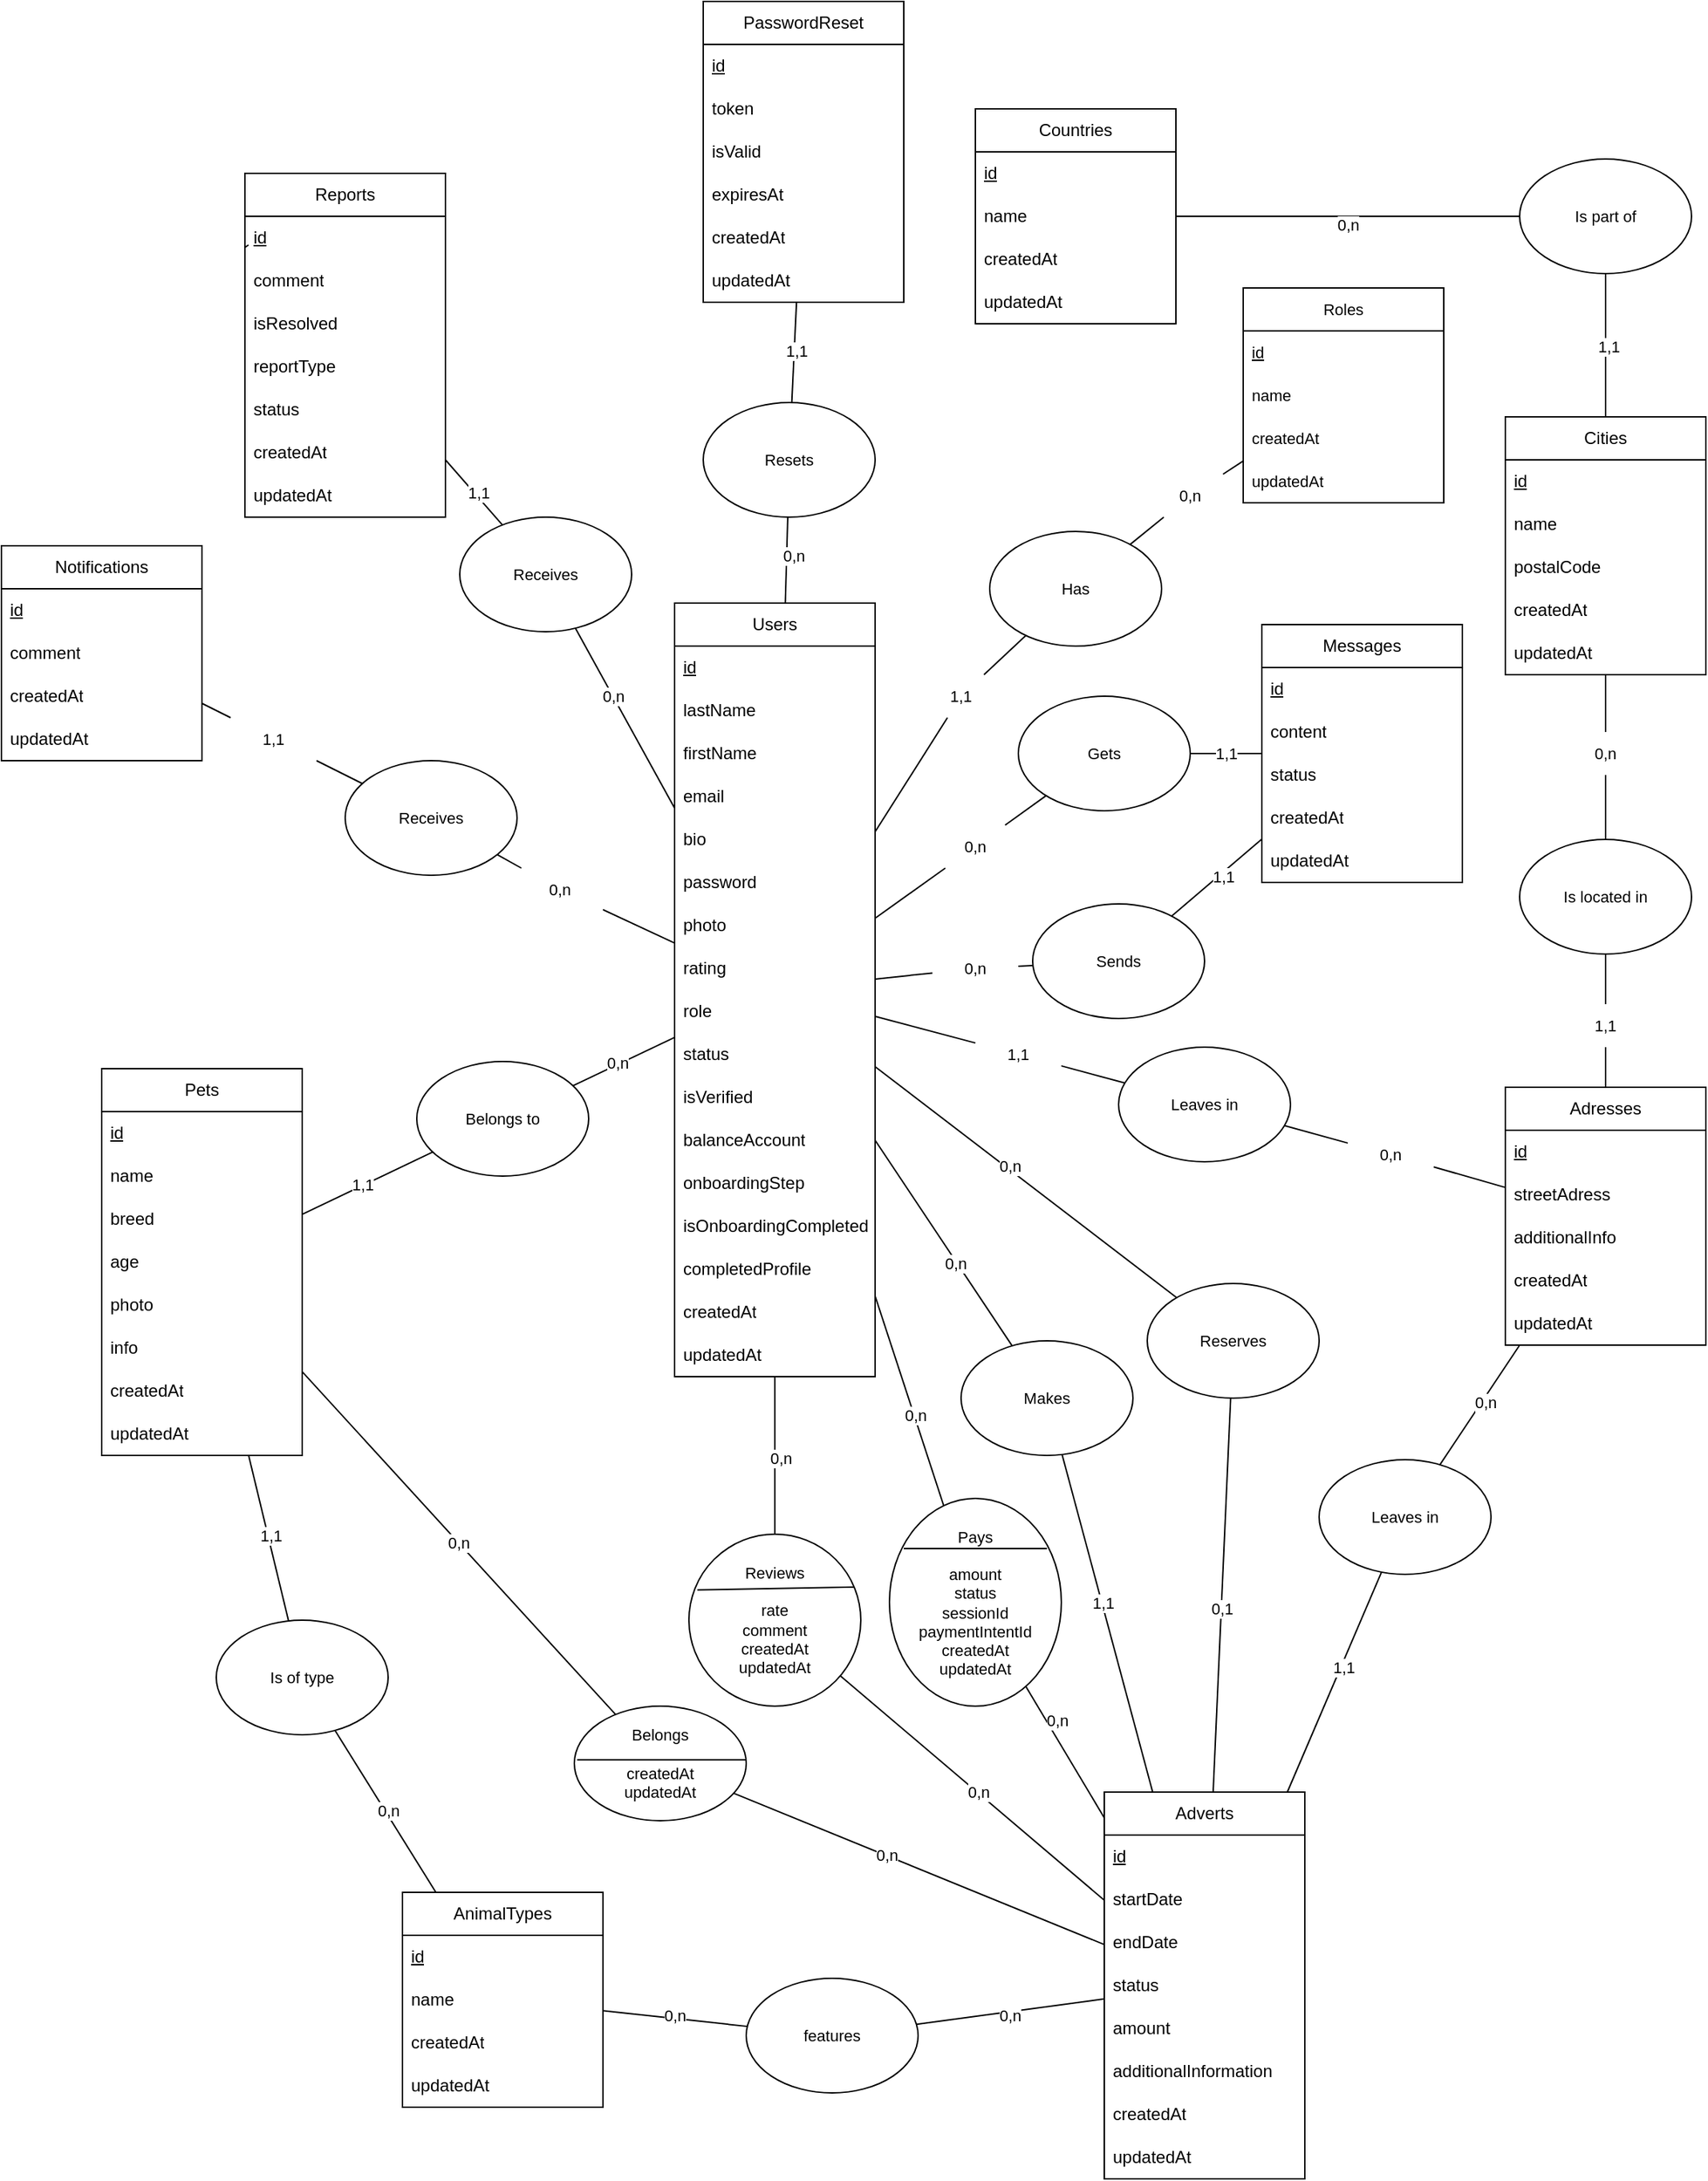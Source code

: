 <mxfile version="27.0.3">
  <diagram name="Page-1" id="XgDI7OJKwT5wsgZ7Hx2b">
    <mxGraphModel dx="2184" dy="2204" grid="1" gridSize="10" guides="1" tooltips="1" connect="1" arrows="1" fold="1" page="1" pageScale="1" pageWidth="827" pageHeight="1169" math="0" shadow="0">
      <root>
        <mxCell id="0" />
        <mxCell id="1" parent="0" />
        <mxCell id="WRu7VwShlFSb5rJ-a_GH-132" style="edgeStyle=none;shape=connector;rounded=0;orthogonalLoop=1;jettySize=auto;html=1;strokeColor=default;align=center;verticalAlign=middle;fontFamily=Helvetica;fontSize=11;fontColor=default;labelBackgroundColor=default;startFill=0;endArrow=none;" parent="1" source="WRu7VwShlFSb5rJ-a_GH-193" target="WRu7VwShlFSb5rJ-a_GH-131" edge="1">
          <mxGeometry relative="1" as="geometry" />
        </mxCell>
        <mxCell id="WRu7VwShlFSb5rJ-a_GH-1" value="Users" style="swimlane;fontStyle=0;childLayout=stackLayout;horizontal=1;startSize=30;horizontalStack=0;resizeParent=1;resizeParentMax=0;resizeLast=0;collapsible=1;marginBottom=0;whiteSpace=wrap;html=1;" parent="1" vertex="1">
          <mxGeometry x="290" y="30" width="140" height="540" as="geometry" />
        </mxCell>
        <mxCell id="WRu7VwShlFSb5rJ-a_GH-2" value="&lt;u&gt;id&lt;/u&gt;" style="text;strokeColor=none;fillColor=none;align=left;verticalAlign=middle;spacingLeft=4;spacingRight=4;overflow=hidden;points=[[0,0.5],[1,0.5]];portConstraint=eastwest;rotatable=0;whiteSpace=wrap;html=1;" parent="WRu7VwShlFSb5rJ-a_GH-1" vertex="1">
          <mxGeometry y="30" width="140" height="30" as="geometry" />
        </mxCell>
        <mxCell id="WRu7VwShlFSb5rJ-a_GH-3" value="lastName" style="text;strokeColor=none;fillColor=none;align=left;verticalAlign=middle;spacingLeft=4;spacingRight=4;overflow=hidden;points=[[0,0.5],[1,0.5]];portConstraint=eastwest;rotatable=0;whiteSpace=wrap;html=1;" parent="WRu7VwShlFSb5rJ-a_GH-1" vertex="1">
          <mxGeometry y="60" width="140" height="30" as="geometry" />
        </mxCell>
        <mxCell id="WRu7VwShlFSb5rJ-a_GH-4" value="firstName" style="text;strokeColor=none;fillColor=none;align=left;verticalAlign=middle;spacingLeft=4;spacingRight=4;overflow=hidden;points=[[0,0.5],[1,0.5]];portConstraint=eastwest;rotatable=0;whiteSpace=wrap;html=1;" parent="WRu7VwShlFSb5rJ-a_GH-1" vertex="1">
          <mxGeometry y="90" width="140" height="30" as="geometry" />
        </mxCell>
        <mxCell id="WRu7VwShlFSb5rJ-a_GH-41" value="email" style="text;strokeColor=none;fillColor=none;align=left;verticalAlign=middle;spacingLeft=4;spacingRight=4;overflow=hidden;points=[[0,0.5],[1,0.5]];portConstraint=eastwest;rotatable=0;whiteSpace=wrap;html=1;" parent="WRu7VwShlFSb5rJ-a_GH-1" vertex="1">
          <mxGeometry y="120" width="140" height="30" as="geometry" />
        </mxCell>
        <mxCell id="WRu7VwShlFSb5rJ-a_GH-42" value="bio" style="text;strokeColor=none;fillColor=none;align=left;verticalAlign=middle;spacingLeft=4;spacingRight=4;overflow=hidden;points=[[0,0.5],[1,0.5]];portConstraint=eastwest;rotatable=0;whiteSpace=wrap;html=1;" parent="WRu7VwShlFSb5rJ-a_GH-1" vertex="1">
          <mxGeometry y="150" width="140" height="30" as="geometry" />
        </mxCell>
        <mxCell id="WRu7VwShlFSb5rJ-a_GH-44" value="password" style="text;strokeColor=none;fillColor=none;align=left;verticalAlign=middle;spacingLeft=4;spacingRight=4;overflow=hidden;points=[[0,0.5],[1,0.5]];portConstraint=eastwest;rotatable=0;whiteSpace=wrap;html=1;" parent="WRu7VwShlFSb5rJ-a_GH-1" vertex="1">
          <mxGeometry y="180" width="140" height="30" as="geometry" />
        </mxCell>
        <mxCell id="pYEZkaHJpJWf7hgzgbra-1" value="photo" style="text;strokeColor=none;fillColor=none;align=left;verticalAlign=middle;spacingLeft=4;spacingRight=4;overflow=hidden;points=[[0,0.5],[1,0.5]];portConstraint=eastwest;rotatable=0;whiteSpace=wrap;html=1;" parent="WRu7VwShlFSb5rJ-a_GH-1" vertex="1">
          <mxGeometry y="210" width="140" height="30" as="geometry" />
        </mxCell>
        <mxCell id="WRu7VwShlFSb5rJ-a_GH-49" value="rating" style="text;strokeColor=none;fillColor=none;align=left;verticalAlign=middle;spacingLeft=4;spacingRight=4;overflow=hidden;points=[[0,0.5],[1,0.5]];portConstraint=eastwest;rotatable=0;whiteSpace=wrap;html=1;" parent="WRu7VwShlFSb5rJ-a_GH-1" vertex="1">
          <mxGeometry y="240" width="140" height="30" as="geometry" />
        </mxCell>
        <mxCell id="WRu7VwShlFSb5rJ-a_GH-47" value="role" style="text;strokeColor=none;fillColor=none;align=left;verticalAlign=middle;spacingLeft=4;spacingRight=4;overflow=hidden;points=[[0,0.5],[1,0.5]];portConstraint=eastwest;rotatable=0;whiteSpace=wrap;html=1;" parent="WRu7VwShlFSb5rJ-a_GH-1" vertex="1">
          <mxGeometry y="270" width="140" height="30" as="geometry" />
        </mxCell>
        <mxCell id="WRu7VwShlFSb5rJ-a_GH-48" value="status" style="text;strokeColor=none;fillColor=none;align=left;verticalAlign=middle;spacingLeft=4;spacingRight=4;overflow=hidden;points=[[0,0.5],[1,0.5]];portConstraint=eastwest;rotatable=0;whiteSpace=wrap;html=1;" parent="WRu7VwShlFSb5rJ-a_GH-1" vertex="1">
          <mxGeometry y="300" width="140" height="30" as="geometry" />
        </mxCell>
        <mxCell id="WRu7VwShlFSb5rJ-a_GH-62" value="isVerified" style="text;strokeColor=none;fillColor=none;align=left;verticalAlign=middle;spacingLeft=4;spacingRight=4;overflow=hidden;points=[[0,0.5],[1,0.5]];portConstraint=eastwest;rotatable=0;whiteSpace=wrap;html=1;" parent="WRu7VwShlFSb5rJ-a_GH-1" vertex="1">
          <mxGeometry y="330" width="140" height="30" as="geometry" />
        </mxCell>
        <mxCell id="pYEZkaHJpJWf7hgzgbra-46" value="balanceAccount" style="text;strokeColor=none;fillColor=none;align=left;verticalAlign=middle;spacingLeft=4;spacingRight=4;overflow=hidden;points=[[0,0.5],[1,0.5]];portConstraint=eastwest;rotatable=0;whiteSpace=wrap;html=1;" parent="WRu7VwShlFSb5rJ-a_GH-1" vertex="1">
          <mxGeometry y="360" width="140" height="30" as="geometry" />
        </mxCell>
        <mxCell id="WRu7VwShlFSb5rJ-a_GH-51" value="onboardingStep" style="text;strokeColor=none;fillColor=none;align=left;verticalAlign=middle;spacingLeft=4;spacingRight=4;overflow=hidden;points=[[0,0.5],[1,0.5]];portConstraint=eastwest;rotatable=0;whiteSpace=wrap;html=1;" parent="WRu7VwShlFSb5rJ-a_GH-1" vertex="1">
          <mxGeometry y="390" width="140" height="30" as="geometry" />
        </mxCell>
        <mxCell id="WRu7VwShlFSb5rJ-a_GH-52" value="isOnboardingCompleted" style="text;strokeColor=none;fillColor=none;align=left;verticalAlign=middle;spacingLeft=4;spacingRight=4;overflow=hidden;points=[[0,0.5],[1,0.5]];portConstraint=eastwest;rotatable=0;whiteSpace=wrap;html=1;" parent="WRu7VwShlFSb5rJ-a_GH-1" vertex="1">
          <mxGeometry y="420" width="140" height="30" as="geometry" />
        </mxCell>
        <mxCell id="GOxaH4WlhrN5e33Udree-12" value="completedProfile" style="text;strokeColor=none;fillColor=none;align=left;verticalAlign=middle;spacingLeft=4;spacingRight=4;overflow=hidden;points=[[0,0.5],[1,0.5]];portConstraint=eastwest;rotatable=0;whiteSpace=wrap;html=1;" vertex="1" parent="WRu7VwShlFSb5rJ-a_GH-1">
          <mxGeometry y="450" width="140" height="30" as="geometry" />
        </mxCell>
        <mxCell id="WRu7VwShlFSb5rJ-a_GH-45" value="createdAt" style="text;strokeColor=none;fillColor=none;align=left;verticalAlign=middle;spacingLeft=4;spacingRight=4;overflow=hidden;points=[[0,0.5],[1,0.5]];portConstraint=eastwest;rotatable=0;whiteSpace=wrap;html=1;" parent="WRu7VwShlFSb5rJ-a_GH-1" vertex="1">
          <mxGeometry y="480" width="140" height="30" as="geometry" />
        </mxCell>
        <mxCell id="WRu7VwShlFSb5rJ-a_GH-46" value="updatedAt" style="text;strokeColor=none;fillColor=none;align=left;verticalAlign=middle;spacingLeft=4;spacingRight=4;overflow=hidden;points=[[0,0.5],[1,0.5]];portConstraint=eastwest;rotatable=0;whiteSpace=wrap;html=1;" parent="WRu7VwShlFSb5rJ-a_GH-1" vertex="1">
          <mxGeometry y="510" width="140" height="30" as="geometry" />
        </mxCell>
        <mxCell id="pYEZkaHJpJWf7hgzgbra-19" style="edgeStyle=none;shape=connector;rounded=0;orthogonalLoop=1;jettySize=auto;html=1;strokeColor=default;align=center;verticalAlign=middle;fontFamily=Helvetica;fontSize=11;fontColor=default;labelBackgroundColor=default;startFill=0;endArrow=none;" parent="1" source="WRu7VwShlFSb5rJ-a_GH-5" target="pYEZkaHJpJWf7hgzgbra-18" edge="1">
          <mxGeometry relative="1" as="geometry" />
        </mxCell>
        <mxCell id="pYEZkaHJpJWf7hgzgbra-25" value="0,n" style="edgeLabel;html=1;align=center;verticalAlign=middle;resizable=0;points=[];fontFamily=Helvetica;fontSize=11;fontColor=default;labelBackgroundColor=default;" parent="pYEZkaHJpJWf7hgzgbra-19" vertex="1" connectable="0">
          <mxGeometry x="-0.003" relative="1" as="geometry">
            <mxPoint as="offset" />
          </mxGeometry>
        </mxCell>
        <mxCell id="GOxaH4WlhrN5e33Udree-10" style="edgeStyle=none;shape=connector;rounded=0;orthogonalLoop=1;jettySize=auto;html=1;strokeColor=default;align=center;verticalAlign=middle;fontFamily=Helvetica;fontSize=11;fontColor=default;labelBackgroundColor=default;startFill=0;endArrow=none;" edge="1" parent="1" source="WRu7VwShlFSb5rJ-a_GH-5" target="WRu7VwShlFSb5rJ-a_GH-59">
          <mxGeometry relative="1" as="geometry" />
        </mxCell>
        <mxCell id="GOxaH4WlhrN5e33Udree-11" value="1,1" style="edgeLabel;html=1;align=center;verticalAlign=middle;resizable=0;points=[];fontFamily=Helvetica;fontSize=11;fontColor=default;labelBackgroundColor=default;" vertex="1" connectable="0" parent="GOxaH4WlhrN5e33Udree-10">
          <mxGeometry x="-0.029" y="2" relative="1" as="geometry">
            <mxPoint as="offset" />
          </mxGeometry>
        </mxCell>
        <mxCell id="WRu7VwShlFSb5rJ-a_GH-5" value="&lt;div&gt;Pets&lt;/div&gt;" style="swimlane;fontStyle=0;childLayout=stackLayout;horizontal=1;startSize=30;horizontalStack=0;resizeParent=1;resizeParentMax=0;resizeLast=0;collapsible=1;marginBottom=0;whiteSpace=wrap;html=1;" parent="1" vertex="1">
          <mxGeometry x="-110" y="355" width="140" height="270" as="geometry" />
        </mxCell>
        <mxCell id="WRu7VwShlFSb5rJ-a_GH-6" value="&lt;u&gt;id&lt;/u&gt;" style="text;strokeColor=none;fillColor=none;align=left;verticalAlign=middle;spacingLeft=4;spacingRight=4;overflow=hidden;points=[[0,0.5],[1,0.5]];portConstraint=eastwest;rotatable=0;whiteSpace=wrap;html=1;" parent="WRu7VwShlFSb5rJ-a_GH-5" vertex="1">
          <mxGeometry y="30" width="140" height="30" as="geometry" />
        </mxCell>
        <mxCell id="WRu7VwShlFSb5rJ-a_GH-7" value="name" style="text;strokeColor=none;fillColor=none;align=left;verticalAlign=middle;spacingLeft=4;spacingRight=4;overflow=hidden;points=[[0,0.5],[1,0.5]];portConstraint=eastwest;rotatable=0;whiteSpace=wrap;html=1;" parent="WRu7VwShlFSb5rJ-a_GH-5" vertex="1">
          <mxGeometry y="60" width="140" height="30" as="geometry" />
        </mxCell>
        <mxCell id="WRu7VwShlFSb5rJ-a_GH-8" value="breed" style="text;strokeColor=none;fillColor=none;align=left;verticalAlign=middle;spacingLeft=4;spacingRight=4;overflow=hidden;points=[[0,0.5],[1,0.5]];portConstraint=eastwest;rotatable=0;whiteSpace=wrap;html=1;" parent="WRu7VwShlFSb5rJ-a_GH-5" vertex="1">
          <mxGeometry y="90" width="140" height="30" as="geometry" />
        </mxCell>
        <mxCell id="WRu7VwShlFSb5rJ-a_GH-77" value="age" style="text;strokeColor=none;fillColor=none;align=left;verticalAlign=middle;spacingLeft=4;spacingRight=4;overflow=hidden;points=[[0,0.5],[1,0.5]];portConstraint=eastwest;rotatable=0;whiteSpace=wrap;html=1;" parent="WRu7VwShlFSb5rJ-a_GH-5" vertex="1">
          <mxGeometry y="120" width="140" height="30" as="geometry" />
        </mxCell>
        <mxCell id="WRu7VwShlFSb5rJ-a_GH-78" value="&lt;div&gt;photo&lt;/div&gt;" style="text;strokeColor=none;fillColor=none;align=left;verticalAlign=middle;spacingLeft=4;spacingRight=4;overflow=hidden;points=[[0,0.5],[1,0.5]];portConstraint=eastwest;rotatable=0;whiteSpace=wrap;html=1;" parent="WRu7VwShlFSb5rJ-a_GH-5" vertex="1">
          <mxGeometry y="150" width="140" height="30" as="geometry" />
        </mxCell>
        <mxCell id="WRu7VwShlFSb5rJ-a_GH-79" value="info" style="text;strokeColor=none;fillColor=none;align=left;verticalAlign=middle;spacingLeft=4;spacingRight=4;overflow=hidden;points=[[0,0.5],[1,0.5]];portConstraint=eastwest;rotatable=0;whiteSpace=wrap;html=1;" parent="WRu7VwShlFSb5rJ-a_GH-5" vertex="1">
          <mxGeometry y="180" width="140" height="30" as="geometry" />
        </mxCell>
        <mxCell id="WRu7VwShlFSb5rJ-a_GH-80" value="createdAt" style="text;strokeColor=none;fillColor=none;align=left;verticalAlign=middle;spacingLeft=4;spacingRight=4;overflow=hidden;points=[[0,0.5],[1,0.5]];portConstraint=eastwest;rotatable=0;whiteSpace=wrap;html=1;" parent="WRu7VwShlFSb5rJ-a_GH-5" vertex="1">
          <mxGeometry y="210" width="140" height="30" as="geometry" />
        </mxCell>
        <mxCell id="WRu7VwShlFSb5rJ-a_GH-81" value="updatedAt" style="text;strokeColor=none;fillColor=none;align=left;verticalAlign=middle;spacingLeft=4;spacingRight=4;overflow=hidden;points=[[0,0.5],[1,0.5]];portConstraint=eastwest;rotatable=0;whiteSpace=wrap;html=1;" parent="WRu7VwShlFSb5rJ-a_GH-5" vertex="1">
          <mxGeometry y="240" width="140" height="30" as="geometry" />
        </mxCell>
        <mxCell id="WRu7VwShlFSb5rJ-a_GH-21" value="&lt;div&gt;Messages&lt;/div&gt;" style="swimlane;fontStyle=0;childLayout=stackLayout;horizontal=1;startSize=30;horizontalStack=0;resizeParent=1;resizeParentMax=0;resizeLast=0;collapsible=1;marginBottom=0;whiteSpace=wrap;html=1;" parent="1" vertex="1">
          <mxGeometry x="700" y="45" width="140" height="180" as="geometry" />
        </mxCell>
        <mxCell id="WRu7VwShlFSb5rJ-a_GH-22" value="&lt;u&gt;id&lt;/u&gt;" style="text;strokeColor=none;fillColor=none;align=left;verticalAlign=middle;spacingLeft=4;spacingRight=4;overflow=hidden;points=[[0,0.5],[1,0.5]];portConstraint=eastwest;rotatable=0;whiteSpace=wrap;html=1;" parent="WRu7VwShlFSb5rJ-a_GH-21" vertex="1">
          <mxGeometry y="30" width="140" height="30" as="geometry" />
        </mxCell>
        <mxCell id="WRu7VwShlFSb5rJ-a_GH-23" value="content" style="text;strokeColor=none;fillColor=none;align=left;verticalAlign=middle;spacingLeft=4;spacingRight=4;overflow=hidden;points=[[0,0.5],[1,0.5]];portConstraint=eastwest;rotatable=0;whiteSpace=wrap;html=1;" parent="WRu7VwShlFSb5rJ-a_GH-21" vertex="1">
          <mxGeometry y="60" width="140" height="30" as="geometry" />
        </mxCell>
        <mxCell id="WRu7VwShlFSb5rJ-a_GH-24" value="status" style="text;strokeColor=none;fillColor=none;align=left;verticalAlign=middle;spacingLeft=4;spacingRight=4;overflow=hidden;points=[[0,0.5],[1,0.5]];portConstraint=eastwest;rotatable=0;whiteSpace=wrap;html=1;" parent="WRu7VwShlFSb5rJ-a_GH-21" vertex="1">
          <mxGeometry y="90" width="140" height="30" as="geometry" />
        </mxCell>
        <mxCell id="WRu7VwShlFSb5rJ-a_GH-89" value="createdAt" style="text;strokeColor=none;fillColor=none;align=left;verticalAlign=middle;spacingLeft=4;spacingRight=4;overflow=hidden;points=[[0,0.5],[1,0.5]];portConstraint=eastwest;rotatable=0;whiteSpace=wrap;html=1;" parent="WRu7VwShlFSb5rJ-a_GH-21" vertex="1">
          <mxGeometry y="120" width="140" height="30" as="geometry" />
        </mxCell>
        <mxCell id="WRu7VwShlFSb5rJ-a_GH-90" value="updatedAt" style="text;strokeColor=none;fillColor=none;align=left;verticalAlign=middle;spacingLeft=4;spacingRight=4;overflow=hidden;points=[[0,0.5],[1,0.5]];portConstraint=eastwest;rotatable=0;whiteSpace=wrap;html=1;" parent="WRu7VwShlFSb5rJ-a_GH-21" vertex="1">
          <mxGeometry y="150" width="140" height="30" as="geometry" />
        </mxCell>
        <mxCell id="WRu7VwShlFSb5rJ-a_GH-35" style="edgeStyle=none;shape=connector;rounded=0;orthogonalLoop=1;jettySize=auto;html=1;strokeColor=default;align=center;verticalAlign=middle;fontFamily=Helvetica;fontSize=11;fontColor=default;labelBackgroundColor=default;startFill=0;endArrow=none;" parent="1" source="WRu7VwShlFSb5rJ-a_GH-173" target="WRu7VwShlFSb5rJ-a_GH-1" edge="1">
          <mxGeometry relative="1" as="geometry" />
        </mxCell>
        <mxCell id="GOxaH4WlhrN5e33Udree-28" style="edgeStyle=none;shape=connector;rounded=0;orthogonalLoop=1;jettySize=auto;html=1;strokeColor=default;align=center;verticalAlign=middle;fontFamily=Helvetica;fontSize=11;fontColor=default;labelBackgroundColor=default;startFill=0;endArrow=none;" edge="1" parent="1" source="WRu7VwShlFSb5rJ-a_GH-34" target="WRu7VwShlFSb5rJ-a_GH-21">
          <mxGeometry relative="1" as="geometry" />
        </mxCell>
        <mxCell id="GOxaH4WlhrN5e33Udree-29" value="1,1" style="edgeLabel;html=1;align=center;verticalAlign=middle;resizable=0;points=[];fontFamily=Helvetica;fontSize=11;fontColor=default;labelBackgroundColor=default;" vertex="1" connectable="0" parent="GOxaH4WlhrN5e33Udree-28">
          <mxGeometry x="0.087" y="-2" relative="1" as="geometry">
            <mxPoint as="offset" />
          </mxGeometry>
        </mxCell>
        <mxCell id="WRu7VwShlFSb5rJ-a_GH-34" value="Sends" style="ellipse;whiteSpace=wrap;html=1;fontFamily=Helvetica;fontSize=11;fontColor=default;labelBackgroundColor=default;" parent="1" vertex="1">
          <mxGeometry x="540" y="240" width="120" height="80" as="geometry" />
        </mxCell>
        <mxCell id="GOxaH4WlhrN5e33Udree-2" style="rounded=0;orthogonalLoop=1;jettySize=auto;html=1;endArrow=none;startFill=0;" edge="1" parent="1" source="WRu7VwShlFSb5rJ-a_GH-54" target="GOxaH4WlhrN5e33Udree-1">
          <mxGeometry relative="1" as="geometry" />
        </mxCell>
        <mxCell id="GOxaH4WlhrN5e33Udree-4" value="0,n" style="edgeLabel;html=1;align=center;verticalAlign=middle;resizable=0;points=[];fontFamily=Helvetica;fontSize=11;fontColor=default;labelBackgroundColor=default;" vertex="1" connectable="0" parent="GOxaH4WlhrN5e33Udree-2">
          <mxGeometry x="-0.031" y="2" relative="1" as="geometry">
            <mxPoint x="1" as="offset" />
          </mxGeometry>
        </mxCell>
        <mxCell id="WRu7VwShlFSb5rJ-a_GH-54" value="AnimalTypes" style="swimlane;fontStyle=0;childLayout=stackLayout;horizontal=1;startSize=30;horizontalStack=0;resizeParent=1;resizeParentMax=0;resizeLast=0;collapsible=1;marginBottom=0;whiteSpace=wrap;html=1;" parent="1" vertex="1">
          <mxGeometry x="100" y="930" width="140" height="150" as="geometry" />
        </mxCell>
        <mxCell id="WRu7VwShlFSb5rJ-a_GH-55" value="&lt;u&gt;id&lt;/u&gt;" style="text;strokeColor=none;fillColor=none;align=left;verticalAlign=middle;spacingLeft=4;spacingRight=4;overflow=hidden;points=[[0,0.5],[1,0.5]];portConstraint=eastwest;rotatable=0;whiteSpace=wrap;html=1;" parent="WRu7VwShlFSb5rJ-a_GH-54" vertex="1">
          <mxGeometry y="30" width="140" height="30" as="geometry" />
        </mxCell>
        <mxCell id="WRu7VwShlFSb5rJ-a_GH-56" value="name" style="text;strokeColor=none;fillColor=none;align=left;verticalAlign=middle;spacingLeft=4;spacingRight=4;overflow=hidden;points=[[0,0.5],[1,0.5]];portConstraint=eastwest;rotatable=0;whiteSpace=wrap;html=1;" parent="WRu7VwShlFSb5rJ-a_GH-54" vertex="1">
          <mxGeometry y="60" width="140" height="30" as="geometry" />
        </mxCell>
        <mxCell id="WRu7VwShlFSb5rJ-a_GH-57" value="&lt;div&gt;createdAt&lt;/div&gt;" style="text;strokeColor=none;fillColor=none;align=left;verticalAlign=middle;spacingLeft=4;spacingRight=4;overflow=hidden;points=[[0,0.5],[1,0.5]];portConstraint=eastwest;rotatable=0;whiteSpace=wrap;html=1;" parent="WRu7VwShlFSb5rJ-a_GH-54" vertex="1">
          <mxGeometry y="90" width="140" height="30" as="geometry" />
        </mxCell>
        <mxCell id="WRu7VwShlFSb5rJ-a_GH-58" value="updatedAt" style="text;strokeColor=none;fillColor=none;align=left;verticalAlign=middle;spacingLeft=4;spacingRight=4;overflow=hidden;points=[[0,0.5],[1,0.5]];portConstraint=eastwest;rotatable=0;whiteSpace=wrap;html=1;" parent="WRu7VwShlFSb5rJ-a_GH-54" vertex="1">
          <mxGeometry y="120" width="140" height="30" as="geometry" />
        </mxCell>
        <mxCell id="GOxaH4WlhrN5e33Udree-8" style="edgeStyle=none;shape=connector;rounded=0;orthogonalLoop=1;jettySize=auto;html=1;strokeColor=default;align=center;verticalAlign=middle;fontFamily=Helvetica;fontSize=11;fontColor=default;labelBackgroundColor=default;startFill=0;endArrow=none;" edge="1" parent="1" source="WRu7VwShlFSb5rJ-a_GH-59" target="WRu7VwShlFSb5rJ-a_GH-54">
          <mxGeometry relative="1" as="geometry" />
        </mxCell>
        <mxCell id="GOxaH4WlhrN5e33Udree-9" value="0,n" style="edgeLabel;html=1;align=center;verticalAlign=middle;resizable=0;points=[];fontFamily=Helvetica;fontSize=11;fontColor=default;labelBackgroundColor=default;" vertex="1" connectable="0" parent="GOxaH4WlhrN5e33Udree-8">
          <mxGeometry x="0.011" y="1" relative="1" as="geometry">
            <mxPoint y="-1" as="offset" />
          </mxGeometry>
        </mxCell>
        <mxCell id="WRu7VwShlFSb5rJ-a_GH-59" value="Is of type" style="ellipse;whiteSpace=wrap;html=1;fontFamily=Helvetica;fontSize=11;fontColor=default;labelBackgroundColor=default;" parent="1" vertex="1">
          <mxGeometry x="-30" y="740" width="120" height="80" as="geometry" />
        </mxCell>
        <mxCell id="WRu7VwShlFSb5rJ-a_GH-68" style="edgeStyle=none;shape=connector;rounded=0;orthogonalLoop=1;jettySize=auto;html=1;strokeColor=default;align=center;verticalAlign=middle;fontFamily=Helvetica;fontSize=11;fontColor=default;labelBackgroundColor=default;startFill=0;endArrow=none;" parent="1" source="WRu7VwShlFSb5rJ-a_GH-187" target="WRu7VwShlFSb5rJ-a_GH-67" edge="1">
          <mxGeometry relative="1" as="geometry" />
        </mxCell>
        <mxCell id="WRu7VwShlFSb5rJ-a_GH-63" value="Roles" style="swimlane;fontStyle=0;childLayout=stackLayout;horizontal=1;startSize=30;horizontalStack=0;resizeParent=1;resizeParentMax=0;resizeLast=0;collapsible=1;marginBottom=0;whiteSpace=wrap;html=1;fontFamily=Helvetica;fontSize=11;fontColor=default;labelBackgroundColor=default;" parent="1" vertex="1">
          <mxGeometry x="687" y="-190" width="140" height="150" as="geometry" />
        </mxCell>
        <mxCell id="WRu7VwShlFSb5rJ-a_GH-64" value="&lt;u&gt;id&lt;/u&gt;" style="text;strokeColor=none;fillColor=none;align=left;verticalAlign=middle;spacingLeft=4;spacingRight=4;overflow=hidden;points=[[0,0.5],[1,0.5]];portConstraint=eastwest;rotatable=0;whiteSpace=wrap;html=1;fontFamily=Helvetica;fontSize=11;fontColor=default;labelBackgroundColor=default;" parent="WRu7VwShlFSb5rJ-a_GH-63" vertex="1">
          <mxGeometry y="30" width="140" height="30" as="geometry" />
        </mxCell>
        <mxCell id="WRu7VwShlFSb5rJ-a_GH-66" value="name" style="text;strokeColor=none;fillColor=none;align=left;verticalAlign=middle;spacingLeft=4;spacingRight=4;overflow=hidden;points=[[0,0.5],[1,0.5]];portConstraint=eastwest;rotatable=0;whiteSpace=wrap;html=1;fontFamily=Helvetica;fontSize=11;fontColor=default;labelBackgroundColor=default;" parent="WRu7VwShlFSb5rJ-a_GH-63" vertex="1">
          <mxGeometry y="60" width="140" height="30" as="geometry" />
        </mxCell>
        <mxCell id="WRu7VwShlFSb5rJ-a_GH-70" value="createdAt" style="text;strokeColor=none;fillColor=none;align=left;verticalAlign=middle;spacingLeft=4;spacingRight=4;overflow=hidden;points=[[0,0.5],[1,0.5]];portConstraint=eastwest;rotatable=0;whiteSpace=wrap;html=1;fontFamily=Helvetica;fontSize=11;fontColor=default;labelBackgroundColor=default;" parent="WRu7VwShlFSb5rJ-a_GH-63" vertex="1">
          <mxGeometry y="90" width="140" height="30" as="geometry" />
        </mxCell>
        <mxCell id="WRu7VwShlFSb5rJ-a_GH-71" value="updatedAt" style="text;strokeColor=none;fillColor=none;align=left;verticalAlign=middle;spacingLeft=4;spacingRight=4;overflow=hidden;points=[[0,0.5],[1,0.5]];portConstraint=eastwest;rotatable=0;whiteSpace=wrap;html=1;fontFamily=Helvetica;fontSize=11;fontColor=default;labelBackgroundColor=default;" parent="WRu7VwShlFSb5rJ-a_GH-63" vertex="1">
          <mxGeometry y="120" width="140" height="30" as="geometry" />
        </mxCell>
        <mxCell id="WRu7VwShlFSb5rJ-a_GH-69" style="edgeStyle=none;shape=connector;rounded=0;orthogonalLoop=1;jettySize=auto;html=1;strokeColor=default;align=center;verticalAlign=middle;fontFamily=Helvetica;fontSize=11;fontColor=default;labelBackgroundColor=default;startFill=0;endArrow=none;" parent="1" source="WRu7VwShlFSb5rJ-a_GH-185" target="WRu7VwShlFSb5rJ-a_GH-1" edge="1">
          <mxGeometry relative="1" as="geometry" />
        </mxCell>
        <mxCell id="WRu7VwShlFSb5rJ-a_GH-67" value="Has" style="ellipse;whiteSpace=wrap;html=1;fontFamily=Helvetica;fontSize=11;fontColor=default;labelBackgroundColor=default;" parent="1" vertex="1">
          <mxGeometry x="510" y="-20" width="120" height="80" as="geometry" />
        </mxCell>
        <mxCell id="WRu7VwShlFSb5rJ-a_GH-87" style="edgeStyle=none;shape=connector;rounded=0;orthogonalLoop=1;jettySize=auto;html=1;strokeColor=default;align=center;verticalAlign=middle;fontFamily=Helvetica;fontSize=11;fontColor=default;labelBackgroundColor=default;startFill=0;endArrow=none;" parent="1" source="WRu7VwShlFSb5rJ-a_GH-177" target="WRu7VwShlFSb5rJ-a_GH-1" edge="1">
          <mxGeometry relative="1" as="geometry" />
        </mxCell>
        <mxCell id="GOxaH4WlhrN5e33Udree-26" style="edgeStyle=none;shape=connector;rounded=0;orthogonalLoop=1;jettySize=auto;html=1;strokeColor=default;align=center;verticalAlign=middle;fontFamily=Helvetica;fontSize=11;fontColor=default;labelBackgroundColor=default;startFill=0;endArrow=none;" edge="1" parent="1" source="WRu7VwShlFSb5rJ-a_GH-86" target="WRu7VwShlFSb5rJ-a_GH-21">
          <mxGeometry relative="1" as="geometry" />
        </mxCell>
        <mxCell id="GOxaH4WlhrN5e33Udree-27" value="1,1" style="edgeLabel;html=1;align=center;verticalAlign=middle;resizable=0;points=[];fontFamily=Helvetica;fontSize=11;fontColor=default;labelBackgroundColor=default;" vertex="1" connectable="0" parent="GOxaH4WlhrN5e33Udree-26">
          <mxGeometry x="0.043" relative="1" as="geometry">
            <mxPoint x="-1" as="offset" />
          </mxGeometry>
        </mxCell>
        <mxCell id="WRu7VwShlFSb5rJ-a_GH-86" value="Gets" style="ellipse;whiteSpace=wrap;html=1;fontFamily=Helvetica;fontSize=11;fontColor=default;labelBackgroundColor=default;" parent="1" vertex="1">
          <mxGeometry x="530" y="95" width="120" height="80" as="geometry" />
        </mxCell>
        <mxCell id="WRu7VwShlFSb5rJ-a_GH-91" value="Notifications" style="swimlane;fontStyle=0;childLayout=stackLayout;horizontal=1;startSize=30;horizontalStack=0;resizeParent=1;resizeParentMax=0;resizeLast=0;collapsible=1;marginBottom=0;whiteSpace=wrap;html=1;" parent="1" vertex="1">
          <mxGeometry x="-180" y="-10" width="140" height="150" as="geometry" />
        </mxCell>
        <mxCell id="WRu7VwShlFSb5rJ-a_GH-92" value="&lt;u&gt;id&lt;/u&gt;" style="text;strokeColor=none;fillColor=none;align=left;verticalAlign=middle;spacingLeft=4;spacingRight=4;overflow=hidden;points=[[0,0.5],[1,0.5]];portConstraint=eastwest;rotatable=0;whiteSpace=wrap;html=1;" parent="WRu7VwShlFSb5rJ-a_GH-91" vertex="1">
          <mxGeometry y="30" width="140" height="30" as="geometry" />
        </mxCell>
        <mxCell id="WRu7VwShlFSb5rJ-a_GH-94" value="comment" style="text;strokeColor=none;fillColor=none;align=left;verticalAlign=middle;spacingLeft=4;spacingRight=4;overflow=hidden;points=[[0,0.5],[1,0.5]];portConstraint=eastwest;rotatable=0;whiteSpace=wrap;html=1;" parent="WRu7VwShlFSb5rJ-a_GH-91" vertex="1">
          <mxGeometry y="60" width="140" height="30" as="geometry" />
        </mxCell>
        <mxCell id="WRu7VwShlFSb5rJ-a_GH-95" value="createdAt" style="text;strokeColor=none;fillColor=none;align=left;verticalAlign=middle;spacingLeft=4;spacingRight=4;overflow=hidden;points=[[0,0.5],[1,0.5]];portConstraint=eastwest;rotatable=0;whiteSpace=wrap;html=1;" parent="WRu7VwShlFSb5rJ-a_GH-91" vertex="1">
          <mxGeometry y="90" width="140" height="30" as="geometry" />
        </mxCell>
        <mxCell id="WRu7VwShlFSb5rJ-a_GH-96" value="updatedAt" style="text;strokeColor=none;fillColor=none;align=left;verticalAlign=middle;spacingLeft=4;spacingRight=4;overflow=hidden;points=[[0,0.5],[1,0.5]];portConstraint=eastwest;rotatable=0;whiteSpace=wrap;html=1;" parent="WRu7VwShlFSb5rJ-a_GH-91" vertex="1">
          <mxGeometry y="120" width="140" height="30" as="geometry" />
        </mxCell>
        <mxCell id="WRu7VwShlFSb5rJ-a_GH-100" style="edgeStyle=none;shape=connector;rounded=0;orthogonalLoop=1;jettySize=auto;html=1;strokeColor=default;align=center;verticalAlign=middle;fontFamily=Helvetica;fontSize=11;fontColor=default;labelBackgroundColor=default;startFill=0;endArrow=none;" parent="1" source="WRu7VwShlFSb5rJ-a_GH-181" target="WRu7VwShlFSb5rJ-a_GH-1" edge="1">
          <mxGeometry relative="1" as="geometry" />
        </mxCell>
        <mxCell id="WRu7VwShlFSb5rJ-a_GH-97" value="Receives" style="ellipse;whiteSpace=wrap;html=1;fontFamily=Helvetica;fontSize=11;fontColor=default;labelBackgroundColor=default;" parent="1" vertex="1">
          <mxGeometry x="60" y="140" width="120" height="80" as="geometry" />
        </mxCell>
        <mxCell id="WRu7VwShlFSb5rJ-a_GH-98" style="edgeStyle=none;shape=connector;rounded=0;orthogonalLoop=1;jettySize=auto;html=1;strokeColor=default;align=center;verticalAlign=middle;fontFamily=Helvetica;fontSize=11;fontColor=default;labelBackgroundColor=default;startFill=0;endArrow=none;" parent="1" source="WRu7VwShlFSb5rJ-a_GH-183" target="WRu7VwShlFSb5rJ-a_GH-97" edge="1">
          <mxGeometry relative="1" as="geometry" />
        </mxCell>
        <mxCell id="WRu7VwShlFSb5rJ-a_GH-101" value="Cities" style="swimlane;fontStyle=0;childLayout=stackLayout;horizontal=1;startSize=30;horizontalStack=0;resizeParent=1;resizeParentMax=0;resizeLast=0;collapsible=1;marginBottom=0;whiteSpace=wrap;html=1;" parent="1" vertex="1">
          <mxGeometry x="870" y="-100" width="140" height="180" as="geometry" />
        </mxCell>
        <mxCell id="WRu7VwShlFSb5rJ-a_GH-102" value="&lt;u&gt;id&lt;/u&gt;" style="text;strokeColor=none;fillColor=none;align=left;verticalAlign=middle;spacingLeft=4;spacingRight=4;overflow=hidden;points=[[0,0.5],[1,0.5]];portConstraint=eastwest;rotatable=0;whiteSpace=wrap;html=1;" parent="WRu7VwShlFSb5rJ-a_GH-101" vertex="1">
          <mxGeometry y="30" width="140" height="30" as="geometry" />
        </mxCell>
        <mxCell id="WRu7VwShlFSb5rJ-a_GH-103" value="name" style="text;strokeColor=none;fillColor=none;align=left;verticalAlign=middle;spacingLeft=4;spacingRight=4;overflow=hidden;points=[[0,0.5],[1,0.5]];portConstraint=eastwest;rotatable=0;whiteSpace=wrap;html=1;" parent="WRu7VwShlFSb5rJ-a_GH-101" vertex="1">
          <mxGeometry y="60" width="140" height="30" as="geometry" />
        </mxCell>
        <mxCell id="WRu7VwShlFSb5rJ-a_GH-104" value="postalCode" style="text;strokeColor=none;fillColor=none;align=left;verticalAlign=middle;spacingLeft=4;spacingRight=4;overflow=hidden;points=[[0,0.5],[1,0.5]];portConstraint=eastwest;rotatable=0;whiteSpace=wrap;html=1;" parent="WRu7VwShlFSb5rJ-a_GH-101" vertex="1">
          <mxGeometry y="90" width="140" height="30" as="geometry" />
        </mxCell>
        <mxCell id="WRu7VwShlFSb5rJ-a_GH-105" value="createdAt" style="text;strokeColor=none;fillColor=none;align=left;verticalAlign=middle;spacingLeft=4;spacingRight=4;overflow=hidden;points=[[0,0.5],[1,0.5]];portConstraint=eastwest;rotatable=0;whiteSpace=wrap;html=1;" parent="WRu7VwShlFSb5rJ-a_GH-101" vertex="1">
          <mxGeometry y="120" width="140" height="30" as="geometry" />
        </mxCell>
        <mxCell id="WRu7VwShlFSb5rJ-a_GH-106" value="updatedAt" style="text;strokeColor=none;fillColor=none;align=left;verticalAlign=middle;spacingLeft=4;spacingRight=4;overflow=hidden;points=[[0,0.5],[1,0.5]];portConstraint=eastwest;rotatable=0;whiteSpace=wrap;html=1;" parent="WRu7VwShlFSb5rJ-a_GH-101" vertex="1">
          <mxGeometry y="150" width="140" height="30" as="geometry" />
        </mxCell>
        <mxCell id="WRu7VwShlFSb5rJ-a_GH-119" value="Countries" style="swimlane;fontStyle=0;childLayout=stackLayout;horizontal=1;startSize=30;horizontalStack=0;resizeParent=1;resizeParentMax=0;resizeLast=0;collapsible=1;marginBottom=0;whiteSpace=wrap;html=1;" parent="1" vertex="1">
          <mxGeometry x="500" y="-315" width="140" height="150" as="geometry" />
        </mxCell>
        <mxCell id="WRu7VwShlFSb5rJ-a_GH-120" value="&lt;u&gt;id&lt;/u&gt;" style="text;strokeColor=none;fillColor=none;align=left;verticalAlign=middle;spacingLeft=4;spacingRight=4;overflow=hidden;points=[[0,0.5],[1,0.5]];portConstraint=eastwest;rotatable=0;whiteSpace=wrap;html=1;" parent="WRu7VwShlFSb5rJ-a_GH-119" vertex="1">
          <mxGeometry y="30" width="140" height="30" as="geometry" />
        </mxCell>
        <mxCell id="WRu7VwShlFSb5rJ-a_GH-121" value="name" style="text;strokeColor=none;fillColor=none;align=left;verticalAlign=middle;spacingLeft=4;spacingRight=4;overflow=hidden;points=[[0,0.5],[1,0.5]];portConstraint=eastwest;rotatable=0;whiteSpace=wrap;html=1;" parent="WRu7VwShlFSb5rJ-a_GH-119" vertex="1">
          <mxGeometry y="60" width="140" height="30" as="geometry" />
        </mxCell>
        <mxCell id="WRu7VwShlFSb5rJ-a_GH-123" value="createdAt" style="text;strokeColor=none;fillColor=none;align=left;verticalAlign=middle;spacingLeft=4;spacingRight=4;overflow=hidden;points=[[0,0.5],[1,0.5]];portConstraint=eastwest;rotatable=0;whiteSpace=wrap;html=1;" parent="WRu7VwShlFSb5rJ-a_GH-119" vertex="1">
          <mxGeometry y="90" width="140" height="30" as="geometry" />
        </mxCell>
        <mxCell id="WRu7VwShlFSb5rJ-a_GH-124" value="updatedAt" style="text;strokeColor=none;fillColor=none;align=left;verticalAlign=middle;spacingLeft=4;spacingRight=4;overflow=hidden;points=[[0,0.5],[1,0.5]];portConstraint=eastwest;rotatable=0;whiteSpace=wrap;html=1;" parent="WRu7VwShlFSb5rJ-a_GH-119" vertex="1">
          <mxGeometry y="120" width="140" height="30" as="geometry" />
        </mxCell>
        <mxCell id="WRu7VwShlFSb5rJ-a_GH-125" value="Adresses" style="swimlane;fontStyle=0;childLayout=stackLayout;horizontal=1;startSize=30;horizontalStack=0;resizeParent=1;resizeParentMax=0;resizeLast=0;collapsible=1;marginBottom=0;whiteSpace=wrap;html=1;" parent="1" vertex="1">
          <mxGeometry x="870" y="368" width="140" height="180" as="geometry" />
        </mxCell>
        <mxCell id="WRu7VwShlFSb5rJ-a_GH-126" value="&lt;u&gt;id&lt;/u&gt;" style="text;strokeColor=none;fillColor=none;align=left;verticalAlign=middle;spacingLeft=4;spacingRight=4;overflow=hidden;points=[[0,0.5],[1,0.5]];portConstraint=eastwest;rotatable=0;whiteSpace=wrap;html=1;" parent="WRu7VwShlFSb5rJ-a_GH-125" vertex="1">
          <mxGeometry y="30" width="140" height="30" as="geometry" />
        </mxCell>
        <mxCell id="WRu7VwShlFSb5rJ-a_GH-127" value="streetAdress" style="text;strokeColor=none;fillColor=none;align=left;verticalAlign=middle;spacingLeft=4;spacingRight=4;overflow=hidden;points=[[0,0.5],[1,0.5]];portConstraint=eastwest;rotatable=0;whiteSpace=wrap;html=1;" parent="WRu7VwShlFSb5rJ-a_GH-125" vertex="1">
          <mxGeometry y="60" width="140" height="30" as="geometry" />
        </mxCell>
        <mxCell id="WRu7VwShlFSb5rJ-a_GH-128" value="additionalInfo" style="text;strokeColor=none;fillColor=none;align=left;verticalAlign=middle;spacingLeft=4;spacingRight=4;overflow=hidden;points=[[0,0.5],[1,0.5]];portConstraint=eastwest;rotatable=0;whiteSpace=wrap;html=1;" parent="WRu7VwShlFSb5rJ-a_GH-125" vertex="1">
          <mxGeometry y="90" width="140" height="30" as="geometry" />
        </mxCell>
        <mxCell id="WRu7VwShlFSb5rJ-a_GH-129" value="createdAt" style="text;strokeColor=none;fillColor=none;align=left;verticalAlign=middle;spacingLeft=4;spacingRight=4;overflow=hidden;points=[[0,0.5],[1,0.5]];portConstraint=eastwest;rotatable=0;whiteSpace=wrap;html=1;" parent="WRu7VwShlFSb5rJ-a_GH-125" vertex="1">
          <mxGeometry y="120" width="140" height="30" as="geometry" />
        </mxCell>
        <mxCell id="WRu7VwShlFSb5rJ-a_GH-130" value="updatedAt" style="text;strokeColor=none;fillColor=none;align=left;verticalAlign=middle;spacingLeft=4;spacingRight=4;overflow=hidden;points=[[0,0.5],[1,0.5]];portConstraint=eastwest;rotatable=0;whiteSpace=wrap;html=1;" parent="WRu7VwShlFSb5rJ-a_GH-125" vertex="1">
          <mxGeometry y="150" width="140" height="30" as="geometry" />
        </mxCell>
        <mxCell id="WRu7VwShlFSb5rJ-a_GH-133" style="edgeStyle=none;shape=connector;rounded=0;orthogonalLoop=1;jettySize=auto;html=1;strokeColor=default;align=center;verticalAlign=middle;fontFamily=Helvetica;fontSize=11;fontColor=default;labelBackgroundColor=default;startFill=0;endArrow=none;" parent="1" source="WRu7VwShlFSb5rJ-a_GH-195" target="WRu7VwShlFSb5rJ-a_GH-125" edge="1">
          <mxGeometry relative="1" as="geometry" />
        </mxCell>
        <mxCell id="WRu7VwShlFSb5rJ-a_GH-131" value="Leaves in" style="ellipse;whiteSpace=wrap;html=1;fontFamily=Helvetica;fontSize=11;fontColor=default;labelBackgroundColor=default;" parent="1" vertex="1">
          <mxGeometry x="600" y="340" width="120" height="80" as="geometry" />
        </mxCell>
        <mxCell id="WRu7VwShlFSb5rJ-a_GH-135" style="edgeStyle=none;shape=connector;rounded=0;orthogonalLoop=1;jettySize=auto;html=1;strokeColor=default;align=center;verticalAlign=middle;fontFamily=Helvetica;fontSize=11;fontColor=default;labelBackgroundColor=default;startFill=0;endArrow=none;" parent="1" source="WRu7VwShlFSb5rJ-a_GH-199" target="WRu7VwShlFSb5rJ-a_GH-101" edge="1">
          <mxGeometry relative="1" as="geometry" />
        </mxCell>
        <mxCell id="WRu7VwShlFSb5rJ-a_GH-136" style="edgeStyle=none;shape=connector;rounded=0;orthogonalLoop=1;jettySize=auto;html=1;strokeColor=default;align=center;verticalAlign=middle;fontFamily=Helvetica;fontSize=11;fontColor=default;labelBackgroundColor=default;startFill=0;endArrow=none;" parent="1" source="WRu7VwShlFSb5rJ-a_GH-197" target="WRu7VwShlFSb5rJ-a_GH-125" edge="1">
          <mxGeometry relative="1" as="geometry" />
        </mxCell>
        <mxCell id="WRu7VwShlFSb5rJ-a_GH-134" value="Is located in" style="ellipse;whiteSpace=wrap;html=1;fontFamily=Helvetica;fontSize=11;fontColor=default;labelBackgroundColor=default;" parent="1" vertex="1">
          <mxGeometry x="880" y="195" width="120" height="80" as="geometry" />
        </mxCell>
        <mxCell id="WRu7VwShlFSb5rJ-a_GH-141" style="edgeStyle=none;shape=connector;rounded=0;orthogonalLoop=1;jettySize=auto;html=1;strokeColor=default;align=center;verticalAlign=middle;fontFamily=Helvetica;fontSize=11;fontColor=default;labelBackgroundColor=default;startFill=0;endArrow=none;" parent="1" edge="1">
          <mxGeometry relative="1" as="geometry">
            <mxPoint x="-60" y="-191.52" as="sourcePoint" />
            <mxPoint x="-59.598" y="-191.701" as="targetPoint" />
          </mxGeometry>
        </mxCell>
        <mxCell id="GOxaH4WlhrN5e33Udree-22" style="edgeStyle=none;shape=connector;rounded=0;orthogonalLoop=1;jettySize=auto;html=1;strokeColor=default;align=center;verticalAlign=middle;fontFamily=Helvetica;fontSize=11;fontColor=default;labelBackgroundColor=default;startFill=0;endArrow=none;" edge="1" parent="1" source="WRu7VwShlFSb5rJ-a_GH-143" target="WRu7VwShlFSb5rJ-a_GH-101">
          <mxGeometry relative="1" as="geometry" />
        </mxCell>
        <mxCell id="GOxaH4WlhrN5e33Udree-23" value="1,1" style="edgeLabel;html=1;align=center;verticalAlign=middle;resizable=0;points=[];fontFamily=Helvetica;fontSize=11;fontColor=default;labelBackgroundColor=default;" vertex="1" connectable="0" parent="GOxaH4WlhrN5e33Udree-22">
          <mxGeometry x="0.005" y="2" relative="1" as="geometry">
            <mxPoint y="1" as="offset" />
          </mxGeometry>
        </mxCell>
        <mxCell id="GOxaH4WlhrN5e33Udree-24" style="edgeStyle=none;shape=connector;rounded=0;orthogonalLoop=1;jettySize=auto;html=1;strokeColor=default;align=center;verticalAlign=middle;fontFamily=Helvetica;fontSize=11;fontColor=default;labelBackgroundColor=default;startFill=0;endArrow=none;" edge="1" parent="1" source="WRu7VwShlFSb5rJ-a_GH-143" target="WRu7VwShlFSb5rJ-a_GH-119">
          <mxGeometry relative="1" as="geometry" />
        </mxCell>
        <mxCell id="GOxaH4WlhrN5e33Udree-25" value="&lt;div&gt;0,n&lt;/div&gt;" style="edgeLabel;html=1;align=center;verticalAlign=middle;resizable=0;points=[];fontFamily=Helvetica;fontSize=11;fontColor=default;labelBackgroundColor=default;" vertex="1" connectable="0" parent="GOxaH4WlhrN5e33Udree-24">
          <mxGeometry x="-0.001" y="6" relative="1" as="geometry">
            <mxPoint as="offset" />
          </mxGeometry>
        </mxCell>
        <mxCell id="WRu7VwShlFSb5rJ-a_GH-143" value="Is part of" style="ellipse;whiteSpace=wrap;html=1;fontFamily=Helvetica;fontSize=11;fontColor=default;labelBackgroundColor=default;" parent="1" vertex="1">
          <mxGeometry x="880" y="-280" width="120" height="80" as="geometry" />
        </mxCell>
        <mxCell id="WRu7VwShlFSb5rJ-a_GH-165" value="&lt;div&gt;Adverts&lt;/div&gt;" style="swimlane;fontStyle=0;childLayout=stackLayout;horizontal=1;startSize=30;horizontalStack=0;resizeParent=1;resizeParentMax=0;resizeLast=0;collapsible=1;marginBottom=0;whiteSpace=wrap;html=1;" parent="1" vertex="1">
          <mxGeometry x="590" y="860" width="140" height="270" as="geometry" />
        </mxCell>
        <mxCell id="WRu7VwShlFSb5rJ-a_GH-166" value="&lt;u&gt;id&lt;/u&gt;" style="text;strokeColor=none;fillColor=none;align=left;verticalAlign=middle;spacingLeft=4;spacingRight=4;overflow=hidden;points=[[0,0.5],[1,0.5]];portConstraint=eastwest;rotatable=0;whiteSpace=wrap;html=1;" parent="WRu7VwShlFSb5rJ-a_GH-165" vertex="1">
          <mxGeometry y="30" width="140" height="30" as="geometry" />
        </mxCell>
        <mxCell id="WRu7VwShlFSb5rJ-a_GH-167" value="startDate" style="text;strokeColor=none;fillColor=none;align=left;verticalAlign=middle;spacingLeft=4;spacingRight=4;overflow=hidden;points=[[0,0.5],[1,0.5]];portConstraint=eastwest;rotatable=0;whiteSpace=wrap;html=1;" parent="WRu7VwShlFSb5rJ-a_GH-165" vertex="1">
          <mxGeometry y="60" width="140" height="30" as="geometry" />
        </mxCell>
        <mxCell id="WRu7VwShlFSb5rJ-a_GH-168" value="endDate" style="text;strokeColor=none;fillColor=none;align=left;verticalAlign=middle;spacingLeft=4;spacingRight=4;overflow=hidden;points=[[0,0.5],[1,0.5]];portConstraint=eastwest;rotatable=0;whiteSpace=wrap;html=1;" parent="WRu7VwShlFSb5rJ-a_GH-165" vertex="1">
          <mxGeometry y="90" width="140" height="30" as="geometry" />
        </mxCell>
        <mxCell id="WRu7VwShlFSb5rJ-a_GH-169" value="status" style="text;strokeColor=none;fillColor=none;align=left;verticalAlign=middle;spacingLeft=4;spacingRight=4;overflow=hidden;points=[[0,0.5],[1,0.5]];portConstraint=eastwest;rotatable=0;whiteSpace=wrap;html=1;" parent="WRu7VwShlFSb5rJ-a_GH-165" vertex="1">
          <mxGeometry y="120" width="140" height="30" as="geometry" />
        </mxCell>
        <mxCell id="WRu7VwShlFSb5rJ-a_GH-170" value="amount" style="text;strokeColor=none;fillColor=none;align=left;verticalAlign=middle;spacingLeft=4;spacingRight=4;overflow=hidden;points=[[0,0.5],[1,0.5]];portConstraint=eastwest;rotatable=0;whiteSpace=wrap;html=1;" parent="WRu7VwShlFSb5rJ-a_GH-165" vertex="1">
          <mxGeometry y="150" width="140" height="30" as="geometry" />
        </mxCell>
        <mxCell id="GOxaH4WlhrN5e33Udree-13" value="additionalInformation" style="text;strokeColor=none;fillColor=none;align=left;verticalAlign=middle;spacingLeft=4;spacingRight=4;overflow=hidden;points=[[0,0.5],[1,0.5]];portConstraint=eastwest;rotatable=0;whiteSpace=wrap;html=1;" vertex="1" parent="WRu7VwShlFSb5rJ-a_GH-165">
          <mxGeometry y="180" width="140" height="30" as="geometry" />
        </mxCell>
        <mxCell id="WRu7VwShlFSb5rJ-a_GH-171" value="createdAt" style="text;strokeColor=none;fillColor=none;align=left;verticalAlign=middle;spacingLeft=4;spacingRight=4;overflow=hidden;points=[[0,0.5],[1,0.5]];portConstraint=eastwest;rotatable=0;whiteSpace=wrap;html=1;" parent="WRu7VwShlFSb5rJ-a_GH-165" vertex="1">
          <mxGeometry y="210" width="140" height="30" as="geometry" />
        </mxCell>
        <mxCell id="WRu7VwShlFSb5rJ-a_GH-172" value="updatedAt" style="text;strokeColor=none;fillColor=none;align=left;verticalAlign=middle;spacingLeft=4;spacingRight=4;overflow=hidden;points=[[0,0.5],[1,0.5]];portConstraint=eastwest;rotatable=0;whiteSpace=wrap;html=1;" parent="WRu7VwShlFSb5rJ-a_GH-165" vertex="1">
          <mxGeometry y="240" width="140" height="30" as="geometry" />
        </mxCell>
        <mxCell id="WRu7VwShlFSb5rJ-a_GH-174" value="" style="edgeStyle=none;shape=connector;rounded=0;orthogonalLoop=1;jettySize=auto;html=1;strokeColor=default;align=center;verticalAlign=middle;fontFamily=Helvetica;fontSize=11;fontColor=default;labelBackgroundColor=default;startFill=0;endArrow=none;" parent="1" source="WRu7VwShlFSb5rJ-a_GH-34" target="WRu7VwShlFSb5rJ-a_GH-173" edge="1">
          <mxGeometry relative="1" as="geometry">
            <mxPoint x="586" y="198" as="sourcePoint" />
            <mxPoint x="440" y="247" as="targetPoint" />
          </mxGeometry>
        </mxCell>
        <mxCell id="WRu7VwShlFSb5rJ-a_GH-173" value="0,n" style="text;html=1;align=center;verticalAlign=middle;whiteSpace=wrap;rounded=0;fontFamily=Helvetica;fontSize=11;fontColor=default;labelBackgroundColor=default;" parent="1" vertex="1">
          <mxGeometry x="470" y="270" width="60" height="30" as="geometry" />
        </mxCell>
        <mxCell id="WRu7VwShlFSb5rJ-a_GH-178" value="" style="edgeStyle=none;shape=connector;rounded=0;orthogonalLoop=1;jettySize=auto;html=1;strokeColor=default;align=center;verticalAlign=middle;fontFamily=Helvetica;fontSize=11;fontColor=default;labelBackgroundColor=default;startFill=0;endArrow=none;" parent="1" source="WRu7VwShlFSb5rJ-a_GH-86" target="WRu7VwShlFSb5rJ-a_GH-177" edge="1">
          <mxGeometry relative="1" as="geometry">
            <mxPoint x="529" y="94" as="sourcePoint" />
            <mxPoint x="440" y="193" as="targetPoint" />
          </mxGeometry>
        </mxCell>
        <mxCell id="WRu7VwShlFSb5rJ-a_GH-177" value="0,n" style="text;html=1;align=center;verticalAlign=middle;whiteSpace=wrap;rounded=0;fontFamily=Helvetica;fontSize=11;fontColor=default;labelBackgroundColor=default;" parent="1" vertex="1">
          <mxGeometry x="470" y="185" width="60" height="30" as="geometry" />
        </mxCell>
        <mxCell id="WRu7VwShlFSb5rJ-a_GH-182" value="" style="edgeStyle=none;shape=connector;rounded=0;orthogonalLoop=1;jettySize=auto;html=1;strokeColor=default;align=center;verticalAlign=middle;fontFamily=Helvetica;fontSize=11;fontColor=default;labelBackgroundColor=default;startFill=0;endArrow=none;" parent="1" source="WRu7VwShlFSb5rJ-a_GH-97" target="WRu7VwShlFSb5rJ-a_GH-181" edge="1">
          <mxGeometry relative="1" as="geometry">
            <mxPoint x="152" y="44" as="sourcePoint" />
            <mxPoint x="300" y="197" as="targetPoint" />
          </mxGeometry>
        </mxCell>
        <mxCell id="WRu7VwShlFSb5rJ-a_GH-181" value="0,n" style="text;html=1;align=center;verticalAlign=middle;whiteSpace=wrap;rounded=0;fontFamily=Helvetica;fontSize=11;fontColor=default;labelBackgroundColor=default;" parent="1" vertex="1">
          <mxGeometry x="180" y="215" width="60" height="30" as="geometry" />
        </mxCell>
        <mxCell id="WRu7VwShlFSb5rJ-a_GH-184" value="" style="edgeStyle=none;shape=connector;rounded=0;orthogonalLoop=1;jettySize=auto;html=1;strokeColor=default;align=center;verticalAlign=middle;fontFamily=Helvetica;fontSize=11;fontColor=default;labelBackgroundColor=default;startFill=0;endArrow=none;" parent="1" source="WRu7VwShlFSb5rJ-a_GH-91" target="WRu7VwShlFSb5rJ-a_GH-183" edge="1">
          <mxGeometry relative="1" as="geometry">
            <mxPoint y="-20" as="sourcePoint" />
            <mxPoint x="64" y="-4" as="targetPoint" />
          </mxGeometry>
        </mxCell>
        <mxCell id="WRu7VwShlFSb5rJ-a_GH-183" value="1,1" style="text;html=1;align=center;verticalAlign=middle;whiteSpace=wrap;rounded=0;fontFamily=Helvetica;fontSize=11;fontColor=default;labelBackgroundColor=default;" parent="1" vertex="1">
          <mxGeometry x="-20" y="110" width="60" height="30" as="geometry" />
        </mxCell>
        <mxCell id="WRu7VwShlFSb5rJ-a_GH-186" value="" style="edgeStyle=none;shape=connector;rounded=0;orthogonalLoop=1;jettySize=auto;html=1;strokeColor=default;align=center;verticalAlign=middle;fontFamily=Helvetica;fontSize=11;fontColor=default;labelBackgroundColor=default;startFill=0;endArrow=none;" parent="1" source="WRu7VwShlFSb5rJ-a_GH-67" target="WRu7VwShlFSb5rJ-a_GH-185" edge="1">
          <mxGeometry relative="1" as="geometry">
            <mxPoint x="484" y="-1" as="sourcePoint" />
            <mxPoint x="440" y="103" as="targetPoint" />
          </mxGeometry>
        </mxCell>
        <mxCell id="WRu7VwShlFSb5rJ-a_GH-185" value="1,1" style="text;html=1;align=center;verticalAlign=middle;whiteSpace=wrap;rounded=0;fontFamily=Helvetica;fontSize=11;fontColor=default;labelBackgroundColor=default;" parent="1" vertex="1">
          <mxGeometry x="460" y="80" width="60" height="30" as="geometry" />
        </mxCell>
        <mxCell id="WRu7VwShlFSb5rJ-a_GH-188" value="" style="edgeStyle=none;shape=connector;rounded=0;orthogonalLoop=1;jettySize=auto;html=1;strokeColor=default;align=center;verticalAlign=middle;fontFamily=Helvetica;fontSize=11;fontColor=default;labelBackgroundColor=default;startFill=0;endArrow=none;" parent="1" source="WRu7VwShlFSb5rJ-a_GH-63" target="WRu7VwShlFSb5rJ-a_GH-187" edge="1">
          <mxGeometry relative="1" as="geometry">
            <mxPoint x="569" y="-140" as="sourcePoint" />
            <mxPoint x="525" y="-76" as="targetPoint" />
          </mxGeometry>
        </mxCell>
        <mxCell id="WRu7VwShlFSb5rJ-a_GH-187" value="0,n" style="text;html=1;align=center;verticalAlign=middle;whiteSpace=wrap;rounded=0;fontFamily=Helvetica;fontSize=11;fontColor=default;labelBackgroundColor=default;" parent="1" vertex="1">
          <mxGeometry x="620" y="-60" width="60" height="30" as="geometry" />
        </mxCell>
        <mxCell id="WRu7VwShlFSb5rJ-a_GH-194" value="" style="edgeStyle=none;shape=connector;rounded=0;orthogonalLoop=1;jettySize=auto;html=1;strokeColor=default;align=center;verticalAlign=middle;fontFamily=Helvetica;fontSize=11;fontColor=default;labelBackgroundColor=default;startFill=0;endArrow=none;" parent="1" source="WRu7VwShlFSb5rJ-a_GH-1" target="WRu7VwShlFSb5rJ-a_GH-193" edge="1">
          <mxGeometry relative="1" as="geometry">
            <mxPoint x="300" y="110" as="sourcePoint" />
            <mxPoint x="247" y="-12" as="targetPoint" />
          </mxGeometry>
        </mxCell>
        <mxCell id="WRu7VwShlFSb5rJ-a_GH-193" value="1,1" style="text;html=1;align=center;verticalAlign=middle;whiteSpace=wrap;rounded=0;fontFamily=Helvetica;fontSize=11;fontColor=default;labelBackgroundColor=default;" parent="1" vertex="1">
          <mxGeometry x="500" y="330" width="60" height="30" as="geometry" />
        </mxCell>
        <mxCell id="WRu7VwShlFSb5rJ-a_GH-196" value="" style="edgeStyle=none;shape=connector;rounded=0;orthogonalLoop=1;jettySize=auto;html=1;strokeColor=default;align=center;verticalAlign=middle;fontFamily=Helvetica;fontSize=11;fontColor=default;labelBackgroundColor=default;startFill=0;endArrow=none;" parent="1" source="WRu7VwShlFSb5rJ-a_GH-131" target="WRu7VwShlFSb5rJ-a_GH-195" edge="1">
          <mxGeometry relative="1" as="geometry">
            <mxPoint x="232" y="-90" as="sourcePoint" />
            <mxPoint x="236" y="-160" as="targetPoint" />
          </mxGeometry>
        </mxCell>
        <mxCell id="WRu7VwShlFSb5rJ-a_GH-195" value="0,n" style="text;html=1;align=center;verticalAlign=middle;whiteSpace=wrap;rounded=0;fontFamily=Helvetica;fontSize=11;fontColor=default;labelBackgroundColor=default;" parent="1" vertex="1">
          <mxGeometry x="760" y="400" width="60" height="30" as="geometry" />
        </mxCell>
        <mxCell id="WRu7VwShlFSb5rJ-a_GH-198" value="" style="edgeStyle=none;shape=connector;rounded=0;orthogonalLoop=1;jettySize=auto;html=1;strokeColor=default;align=center;verticalAlign=middle;fontFamily=Helvetica;fontSize=11;fontColor=default;labelBackgroundColor=default;startFill=0;endArrow=none;" parent="1" source="WRu7VwShlFSb5rJ-a_GH-134" target="WRu7VwShlFSb5rJ-a_GH-197" edge="1">
          <mxGeometry relative="1" as="geometry">
            <mxPoint x="357" y="-367" as="sourcePoint" />
            <mxPoint x="310" y="-320" as="targetPoint" />
          </mxGeometry>
        </mxCell>
        <mxCell id="WRu7VwShlFSb5rJ-a_GH-197" value="1,1" style="text;html=1;align=center;verticalAlign=middle;whiteSpace=wrap;rounded=0;fontFamily=Helvetica;fontSize=11;fontColor=default;labelBackgroundColor=default;" parent="1" vertex="1">
          <mxGeometry x="910" y="310" width="60" height="30" as="geometry" />
        </mxCell>
        <mxCell id="WRu7VwShlFSb5rJ-a_GH-200" value="" style="edgeStyle=none;shape=connector;rounded=0;orthogonalLoop=1;jettySize=auto;html=1;strokeColor=default;align=center;verticalAlign=middle;fontFamily=Helvetica;fontSize=11;fontColor=default;labelBackgroundColor=default;startFill=0;endArrow=none;" parent="1" source="WRu7VwShlFSb5rJ-a_GH-134" target="WRu7VwShlFSb5rJ-a_GH-199" edge="1">
          <mxGeometry relative="1" as="geometry">
            <mxPoint x="382" y="-424" as="sourcePoint" />
            <mxPoint x="310" y="-459" as="targetPoint" />
          </mxGeometry>
        </mxCell>
        <mxCell id="WRu7VwShlFSb5rJ-a_GH-199" value="0,n" style="text;html=1;align=center;verticalAlign=middle;whiteSpace=wrap;rounded=0;fontFamily=Helvetica;fontSize=11;fontColor=default;labelBackgroundColor=default;" parent="1" vertex="1">
          <mxGeometry x="910" y="120" width="60" height="30" as="geometry" />
        </mxCell>
        <mxCell id="WRu7VwShlFSb5rJ-a_GH-206" value="" style="edgeStyle=none;shape=connector;rounded=0;orthogonalLoop=1;jettySize=auto;html=1;strokeColor=default;align=center;verticalAlign=middle;fontFamily=Helvetica;fontSize=11;fontColor=default;labelBackgroundColor=default;startFill=0;endArrow=none;" parent="1" edge="1">
          <mxGeometry relative="1" as="geometry">
            <mxPoint x="-10" y="-218.333" as="sourcePoint" />
            <mxPoint x="-7.5" y="-220" as="targetPoint" />
          </mxGeometry>
        </mxCell>
        <mxCell id="pYEZkaHJpJWf7hgzgbra-4" style="rounded=0;orthogonalLoop=1;jettySize=auto;html=1;endArrow=none;startFill=0;" parent="1" source="pYEZkaHJpJWf7hgzgbra-3" target="WRu7VwShlFSb5rJ-a_GH-1" edge="1">
          <mxGeometry relative="1" as="geometry" />
        </mxCell>
        <mxCell id="pYEZkaHJpJWf7hgzgbra-7" value="0,n" style="edgeLabel;html=1;align=center;verticalAlign=middle;resizable=0;points=[];fontFamily=Helvetica;fontSize=11;fontColor=default;labelBackgroundColor=default;" parent="pYEZkaHJpJWf7hgzgbra-4" vertex="1" connectable="0">
          <mxGeometry x="-0.119" y="2" relative="1" as="geometry">
            <mxPoint as="offset" />
          </mxGeometry>
        </mxCell>
        <mxCell id="pYEZkaHJpJWf7hgzgbra-5" style="edgeStyle=none;shape=connector;rounded=0;orthogonalLoop=1;jettySize=auto;html=1;strokeColor=default;align=center;verticalAlign=middle;fontFamily=Helvetica;fontSize=11;fontColor=default;labelBackgroundColor=default;startFill=0;endArrow=none;" parent="1" source="pYEZkaHJpJWf7hgzgbra-3" target="WRu7VwShlFSb5rJ-a_GH-5" edge="1">
          <mxGeometry relative="1" as="geometry" />
        </mxCell>
        <mxCell id="pYEZkaHJpJWf7hgzgbra-6" value="1,1" style="edgeLabel;html=1;align=center;verticalAlign=middle;resizable=0;points=[];fontFamily=Helvetica;fontSize=11;fontColor=default;labelBackgroundColor=default;" parent="pYEZkaHJpJWf7hgzgbra-5" vertex="1" connectable="0">
          <mxGeometry x="0.08" y="-1" relative="1" as="geometry">
            <mxPoint as="offset" />
          </mxGeometry>
        </mxCell>
        <mxCell id="pYEZkaHJpJWf7hgzgbra-3" value="Belongs to" style="ellipse;whiteSpace=wrap;html=1;fontFamily=Helvetica;fontSize=11;fontColor=default;labelBackgroundColor=default;" parent="1" vertex="1">
          <mxGeometry x="110" y="350" width="120" height="80" as="geometry" />
        </mxCell>
        <mxCell id="pYEZkaHJpJWf7hgzgbra-8" style="edgeStyle=none;shape=connector;rounded=0;orthogonalLoop=1;jettySize=auto;html=1;exitX=0.5;exitY=0;exitDx=0;exitDy=0;strokeColor=default;align=center;verticalAlign=middle;fontFamily=Helvetica;fontSize=11;fontColor=default;labelBackgroundColor=default;startFill=0;endArrow=none;" parent="1" edge="1">
          <mxGeometry relative="1" as="geometry">
            <mxPoint x="780" y="460" as="sourcePoint" />
            <mxPoint x="780" y="460" as="targetPoint" />
          </mxGeometry>
        </mxCell>
        <mxCell id="pYEZkaHJpJWf7hgzgbra-21" style="edgeStyle=none;shape=connector;rounded=0;orthogonalLoop=1;jettySize=auto;html=1;strokeColor=default;align=center;verticalAlign=middle;fontFamily=Helvetica;fontSize=11;fontColor=default;labelBackgroundColor=default;startFill=0;endArrow=none;" parent="1" source="pYEZkaHJpJWf7hgzgbra-17" target="WRu7VwShlFSb5rJ-a_GH-165" edge="1">
          <mxGeometry relative="1" as="geometry" />
        </mxCell>
        <mxCell id="pYEZkaHJpJWf7hgzgbra-24" value="1,1" style="edgeLabel;html=1;align=center;verticalAlign=middle;resizable=0;points=[];fontFamily=Helvetica;fontSize=11;fontColor=default;labelBackgroundColor=default;" parent="pYEZkaHJpJWf7hgzgbra-21" vertex="1" connectable="0">
          <mxGeometry x="-0.121" relative="1" as="geometry">
            <mxPoint as="offset" />
          </mxGeometry>
        </mxCell>
        <mxCell id="pYEZkaHJpJWf7hgzgbra-22" style="edgeStyle=none;shape=connector;rounded=0;orthogonalLoop=1;jettySize=auto;html=1;strokeColor=default;align=center;verticalAlign=middle;fontFamily=Helvetica;fontSize=11;fontColor=default;labelBackgroundColor=default;startFill=0;endArrow=none;" parent="1" source="pYEZkaHJpJWf7hgzgbra-17" target="WRu7VwShlFSb5rJ-a_GH-1" edge="1">
          <mxGeometry relative="1" as="geometry">
            <mxPoint x="490" y="350" as="targetPoint" />
          </mxGeometry>
        </mxCell>
        <mxCell id="pYEZkaHJpJWf7hgzgbra-23" value="0,n" style="edgeLabel;html=1;align=center;verticalAlign=middle;resizable=0;points=[];fontFamily=Helvetica;fontSize=11;fontColor=default;labelBackgroundColor=default;" parent="pYEZkaHJpJWf7hgzgbra-22" vertex="1" connectable="0">
          <mxGeometry x="-0.181" y="2" relative="1" as="geometry">
            <mxPoint x="1" as="offset" />
          </mxGeometry>
        </mxCell>
        <mxCell id="pYEZkaHJpJWf7hgzgbra-17" value="Makes" style="ellipse;whiteSpace=wrap;html=1;fontFamily=Helvetica;fontSize=11;fontColor=default;labelBackgroundColor=default;" parent="1" vertex="1">
          <mxGeometry x="490" y="545" width="120" height="80" as="geometry" />
        </mxCell>
        <mxCell id="pYEZkaHJpJWf7hgzgbra-20" style="edgeStyle=none;shape=connector;rounded=0;orthogonalLoop=1;jettySize=auto;html=1;strokeColor=default;align=center;verticalAlign=middle;fontFamily=Helvetica;fontSize=11;fontColor=default;labelBackgroundColor=default;startFill=0;endArrow=none;" parent="1" source="pYEZkaHJpJWf7hgzgbra-18" target="WRu7VwShlFSb5rJ-a_GH-165" edge="1">
          <mxGeometry relative="1" as="geometry" />
        </mxCell>
        <mxCell id="pYEZkaHJpJWf7hgzgbra-26" value="0,n" style="edgeLabel;html=1;align=center;verticalAlign=middle;resizable=0;points=[];fontFamily=Helvetica;fontSize=11;fontColor=default;labelBackgroundColor=default;" parent="pYEZkaHJpJWf7hgzgbra-20" vertex="1" connectable="0">
          <mxGeometry x="-0.177" y="1" relative="1" as="geometry">
            <mxPoint as="offset" />
          </mxGeometry>
        </mxCell>
        <mxCell id="pYEZkaHJpJWf7hgzgbra-18" value="&lt;div&gt;Belongs&lt;/div&gt;&lt;div&gt;&lt;br&gt;&lt;/div&gt;&lt;div&gt;createdAt&lt;/div&gt;&lt;div&gt;updatedAt&lt;/div&gt;" style="ellipse;whiteSpace=wrap;html=1;fontFamily=Helvetica;fontSize=11;fontColor=default;labelBackgroundColor=default;" parent="1" vertex="1">
          <mxGeometry x="220" y="800" width="120" height="80" as="geometry" />
        </mxCell>
        <mxCell id="pYEZkaHJpJWf7hgzgbra-28" style="edgeStyle=none;shape=connector;rounded=0;orthogonalLoop=1;jettySize=auto;html=1;strokeColor=default;align=center;verticalAlign=middle;fontFamily=Helvetica;fontSize=11;fontColor=default;labelBackgroundColor=default;startFill=0;endArrow=none;" parent="1" source="pYEZkaHJpJWf7hgzgbra-27" target="WRu7VwShlFSb5rJ-a_GH-1" edge="1">
          <mxGeometry relative="1" as="geometry" />
        </mxCell>
        <mxCell id="pYEZkaHJpJWf7hgzgbra-32" value="0,n" style="edgeLabel;html=1;align=center;verticalAlign=middle;resizable=0;points=[];fontFamily=Helvetica;fontSize=11;fontColor=default;labelBackgroundColor=default;" parent="pYEZkaHJpJWf7hgzgbra-28" vertex="1" connectable="0">
          <mxGeometry x="0.119" y="-2" relative="1" as="geometry">
            <mxPoint as="offset" />
          </mxGeometry>
        </mxCell>
        <mxCell id="pYEZkaHJpJWf7hgzgbra-29" style="edgeStyle=none;shape=connector;rounded=0;orthogonalLoop=1;jettySize=auto;html=1;strokeColor=default;align=center;verticalAlign=middle;fontFamily=Helvetica;fontSize=11;fontColor=default;labelBackgroundColor=default;startFill=0;endArrow=none;" parent="1" source="pYEZkaHJpJWf7hgzgbra-27" target="WRu7VwShlFSb5rJ-a_GH-165" edge="1">
          <mxGeometry relative="1" as="geometry" />
        </mxCell>
        <mxCell id="pYEZkaHJpJWf7hgzgbra-33" value="0,1" style="edgeLabel;html=1;align=center;verticalAlign=middle;resizable=0;points=[];fontFamily=Helvetica;fontSize=11;fontColor=default;labelBackgroundColor=default;" parent="pYEZkaHJpJWf7hgzgbra-29" vertex="1" connectable="0">
          <mxGeometry x="0.067" relative="1" as="geometry">
            <mxPoint as="offset" />
          </mxGeometry>
        </mxCell>
        <mxCell id="pYEZkaHJpJWf7hgzgbra-27" value="&lt;div&gt;Reserves&lt;/div&gt;" style="ellipse;whiteSpace=wrap;html=1;fontFamily=Helvetica;fontSize=11;fontColor=default;labelBackgroundColor=default;" parent="1" vertex="1">
          <mxGeometry x="620" y="505" width="120" height="80" as="geometry" />
        </mxCell>
        <mxCell id="pYEZkaHJpJWf7hgzgbra-31" value="" style="endArrow=none;html=1;rounded=0;strokeColor=default;align=center;verticalAlign=middle;fontFamily=Helvetica;fontSize=11;fontColor=default;labelBackgroundColor=default;entryX=0.998;entryY=0.468;entryDx=0;entryDy=0;entryPerimeter=0;exitX=0.016;exitY=0.468;exitDx=0;exitDy=0;exitPerimeter=0;" parent="1" source="pYEZkaHJpJWf7hgzgbra-18" target="pYEZkaHJpJWf7hgzgbra-18" edge="1">
          <mxGeometry width="50" height="50" relative="1" as="geometry">
            <mxPoint x="340" y="650" as="sourcePoint" />
            <mxPoint x="460" y="643" as="targetPoint" />
          </mxGeometry>
        </mxCell>
        <mxCell id="pYEZkaHJpJWf7hgzgbra-48" style="edgeStyle=none;shape=connector;rounded=0;orthogonalLoop=1;jettySize=auto;html=1;exitX=0.5;exitY=0;exitDx=0;exitDy=0;strokeColor=default;align=center;verticalAlign=middle;fontFamily=Helvetica;fontSize=11;fontColor=default;labelBackgroundColor=default;startFill=0;endArrow=none;" parent="1" source="pYEZkaHJpJWf7hgzgbra-18" target="pYEZkaHJpJWf7hgzgbra-18" edge="1">
          <mxGeometry relative="1" as="geometry" />
        </mxCell>
        <mxCell id="pYEZkaHJpJWf7hgzgbra-51" style="edgeStyle=none;shape=connector;rounded=0;orthogonalLoop=1;jettySize=auto;html=1;strokeColor=default;align=center;verticalAlign=middle;fontFamily=Helvetica;fontSize=11;fontColor=default;labelBackgroundColor=default;startFill=0;endArrow=none;" parent="1" source="pYEZkaHJpJWf7hgzgbra-50" target="WRu7VwShlFSb5rJ-a_GH-1" edge="1">
          <mxGeometry relative="1" as="geometry" />
        </mxCell>
        <mxCell id="R2Biv9Jz25vs98T9whkj-16" value="0,n" style="edgeLabel;html=1;align=center;verticalAlign=middle;resizable=0;points=[];fontFamily=Helvetica;fontSize=11;fontColor=default;labelBackgroundColor=default;" parent="pYEZkaHJpJWf7hgzgbra-51" vertex="1" connectable="0">
          <mxGeometry x="-0.027" y="-4" relative="1" as="geometry">
            <mxPoint as="offset" />
          </mxGeometry>
        </mxCell>
        <mxCell id="pYEZkaHJpJWf7hgzgbra-52" style="edgeStyle=none;shape=connector;rounded=0;orthogonalLoop=1;jettySize=auto;html=1;strokeColor=default;align=center;verticalAlign=middle;fontFamily=Helvetica;fontSize=11;fontColor=default;labelBackgroundColor=default;startFill=0;endArrow=none;" parent="1" source="pYEZkaHJpJWf7hgzgbra-50" target="WRu7VwShlFSb5rJ-a_GH-165" edge="1">
          <mxGeometry relative="1" as="geometry" />
        </mxCell>
        <mxCell id="R2Biv9Jz25vs98T9whkj-15" value="0,n" style="edgeLabel;html=1;align=center;verticalAlign=middle;resizable=0;points=[];fontFamily=Helvetica;fontSize=11;fontColor=default;labelBackgroundColor=default;" parent="pYEZkaHJpJWf7hgzgbra-52" vertex="1" connectable="0">
          <mxGeometry x="0.037" relative="1" as="geometry">
            <mxPoint as="offset" />
          </mxGeometry>
        </mxCell>
        <mxCell id="pYEZkaHJpJWf7hgzgbra-50" value="&lt;div&gt;Reviews&lt;/div&gt;&lt;div&gt;&lt;br&gt;&lt;/div&gt;&lt;div&gt;rate&lt;/div&gt;&lt;div&gt;comment&lt;/div&gt;&lt;div&gt;createdAt&lt;/div&gt;&lt;div&gt;updatedAt&lt;/div&gt;" style="ellipse;whiteSpace=wrap;html=1;fontFamily=Helvetica;fontSize=11;fontColor=default;labelBackgroundColor=default;" parent="1" vertex="1">
          <mxGeometry x="300" y="680" width="120" height="120" as="geometry" />
        </mxCell>
        <mxCell id="WYa9rp0PP8g2Mys86z5s-5" style="rounded=0;orthogonalLoop=1;jettySize=auto;html=1;endArrow=none;startFill=0;" parent="1" source="WYa9rp0PP8g2Mys86z5s-3" target="WRu7VwShlFSb5rJ-a_GH-165" edge="1">
          <mxGeometry relative="1" as="geometry" />
        </mxCell>
        <mxCell id="R2Biv9Jz25vs98T9whkj-18" value="0,n" style="edgeLabel;html=1;align=center;verticalAlign=middle;resizable=0;points=[];fontFamily=Helvetica;fontSize=11;fontColor=default;labelBackgroundColor=default;" parent="WYa9rp0PP8g2Mys86z5s-5" vertex="1" connectable="0">
          <mxGeometry x="-0.392" y="6" relative="1" as="geometry">
            <mxPoint y="-1" as="offset" />
          </mxGeometry>
        </mxCell>
        <mxCell id="WYa9rp0PP8g2Mys86z5s-6" style="rounded=0;orthogonalLoop=1;jettySize=auto;html=1;endArrow=none;startFill=0;" parent="1" source="WYa9rp0PP8g2Mys86z5s-3" target="WRu7VwShlFSb5rJ-a_GH-1" edge="1">
          <mxGeometry relative="1" as="geometry" />
        </mxCell>
        <mxCell id="R2Biv9Jz25vs98T9whkj-17" value="0,n" style="edgeLabel;html=1;align=center;verticalAlign=middle;resizable=0;points=[];fontFamily=Helvetica;fontSize=11;fontColor=default;labelBackgroundColor=default;" parent="WYa9rp0PP8g2Mys86z5s-6" vertex="1" connectable="0">
          <mxGeometry x="-0.121" y="-1" relative="1" as="geometry">
            <mxPoint y="1" as="offset" />
          </mxGeometry>
        </mxCell>
        <mxCell id="WYa9rp0PP8g2Mys86z5s-3" value="&lt;div&gt;Pays&lt;/div&gt;&lt;div&gt;&lt;br&gt;&lt;/div&gt;&lt;div&gt;amount&lt;/div&gt;&lt;div&gt;status&lt;/div&gt;&lt;div&gt;sessionId&lt;/div&gt;&lt;div&gt;paymentIntentId&lt;/div&gt;&lt;div&gt;createdAt&lt;/div&gt;&lt;div&gt;updatedAt&lt;/div&gt;" style="ellipse;whiteSpace=wrap;html=1;fontFamily=Helvetica;fontSize=11;fontColor=default;labelBackgroundColor=default;" parent="1" vertex="1">
          <mxGeometry x="440" y="655" width="120" height="145" as="geometry" />
        </mxCell>
        <mxCell id="R2Biv9Jz25vs98T9whkj-7" value="" style="endArrow=none;html=1;rounded=0;strokeColor=default;align=center;verticalAlign=middle;fontFamily=Helvetica;fontSize=11;fontColor=default;labelBackgroundColor=default;entryX=0.963;entryY=0.307;entryDx=0;entryDy=0;entryPerimeter=0;exitX=0.049;exitY=0.324;exitDx=0;exitDy=0;exitPerimeter=0;" parent="1" source="pYEZkaHJpJWf7hgzgbra-50" target="pYEZkaHJpJWf7hgzgbra-50" edge="1">
          <mxGeometry width="50" height="50" relative="1" as="geometry">
            <mxPoint x="230" y="650" as="sourcePoint" />
            <mxPoint x="338" y="649.82" as="targetPoint" />
          </mxGeometry>
        </mxCell>
        <mxCell id="R2Biv9Jz25vs98T9whkj-11" style="rounded=0;orthogonalLoop=1;jettySize=auto;html=1;endArrow=none;startFill=0;" parent="1" source="R2Biv9Jz25vs98T9whkj-10" target="WRu7VwShlFSb5rJ-a_GH-125" edge="1">
          <mxGeometry relative="1" as="geometry" />
        </mxCell>
        <mxCell id="R2Biv9Jz25vs98T9whkj-14" value="0,n" style="edgeLabel;html=1;align=center;verticalAlign=middle;resizable=0;points=[];fontFamily=Helvetica;fontSize=11;fontColor=default;labelBackgroundColor=default;" parent="R2Biv9Jz25vs98T9whkj-11" vertex="1" connectable="0">
          <mxGeometry x="0.08" y="-3" relative="1" as="geometry">
            <mxPoint x="-1" as="offset" />
          </mxGeometry>
        </mxCell>
        <mxCell id="R2Biv9Jz25vs98T9whkj-12" style="edgeStyle=none;shape=connector;rounded=0;orthogonalLoop=1;jettySize=auto;html=1;strokeColor=default;align=center;verticalAlign=middle;fontFamily=Helvetica;fontSize=11;fontColor=default;labelBackgroundColor=default;startFill=0;endArrow=none;" parent="1" source="R2Biv9Jz25vs98T9whkj-10" target="WRu7VwShlFSb5rJ-a_GH-165" edge="1">
          <mxGeometry relative="1" as="geometry" />
        </mxCell>
        <mxCell id="R2Biv9Jz25vs98T9whkj-13" value="1,1" style="edgeLabel;html=1;align=center;verticalAlign=middle;resizable=0;points=[];fontFamily=Helvetica;fontSize=11;fontColor=default;labelBackgroundColor=default;" parent="R2Biv9Jz25vs98T9whkj-12" vertex="1" connectable="0">
          <mxGeometry x="-0.148" y="1" relative="1" as="geometry">
            <mxPoint y="1" as="offset" />
          </mxGeometry>
        </mxCell>
        <mxCell id="R2Biv9Jz25vs98T9whkj-10" value="Leaves in" style="ellipse;whiteSpace=wrap;html=1;fontFamily=Helvetica;fontSize=11;fontColor=default;labelBackgroundColor=default;" parent="1" vertex="1">
          <mxGeometry x="740" y="628" width="120" height="80" as="geometry" />
        </mxCell>
        <mxCell id="R2Biv9Jz25vs98T9whkj-19" value="PasswordReset" style="swimlane;fontStyle=0;childLayout=stackLayout;horizontal=1;startSize=30;horizontalStack=0;resizeParent=1;resizeParentMax=0;resizeLast=0;collapsible=1;marginBottom=0;whiteSpace=wrap;html=1;" parent="1" vertex="1">
          <mxGeometry x="310" y="-390" width="140" height="210" as="geometry" />
        </mxCell>
        <mxCell id="R2Biv9Jz25vs98T9whkj-20" value="&lt;u&gt;id&lt;/u&gt;" style="text;strokeColor=none;fillColor=none;align=left;verticalAlign=middle;spacingLeft=4;spacingRight=4;overflow=hidden;points=[[0,0.5],[1,0.5]];portConstraint=eastwest;rotatable=0;whiteSpace=wrap;html=1;" parent="R2Biv9Jz25vs98T9whkj-19" vertex="1">
          <mxGeometry y="30" width="140" height="30" as="geometry" />
        </mxCell>
        <mxCell id="R2Biv9Jz25vs98T9whkj-21" value="token" style="text;strokeColor=none;fillColor=none;align=left;verticalAlign=middle;spacingLeft=4;spacingRight=4;overflow=hidden;points=[[0,0.5],[1,0.5]];portConstraint=eastwest;rotatable=0;whiteSpace=wrap;html=1;" parent="R2Biv9Jz25vs98T9whkj-19" vertex="1">
          <mxGeometry y="60" width="140" height="30" as="geometry" />
        </mxCell>
        <mxCell id="R2Biv9Jz25vs98T9whkj-22" value="isValid" style="text;strokeColor=none;fillColor=none;align=left;verticalAlign=middle;spacingLeft=4;spacingRight=4;overflow=hidden;points=[[0,0.5],[1,0.5]];portConstraint=eastwest;rotatable=0;whiteSpace=wrap;html=1;" parent="R2Biv9Jz25vs98T9whkj-19" vertex="1">
          <mxGeometry y="90" width="140" height="30" as="geometry" />
        </mxCell>
        <mxCell id="R2Biv9Jz25vs98T9whkj-25" value="expiresAt" style="text;strokeColor=none;fillColor=none;align=left;verticalAlign=middle;spacingLeft=4;spacingRight=4;overflow=hidden;points=[[0,0.5],[1,0.5]];portConstraint=eastwest;rotatable=0;whiteSpace=wrap;html=1;" parent="R2Biv9Jz25vs98T9whkj-19" vertex="1">
          <mxGeometry y="120" width="140" height="30" as="geometry" />
        </mxCell>
        <mxCell id="R2Biv9Jz25vs98T9whkj-23" value="createdAt" style="text;strokeColor=none;fillColor=none;align=left;verticalAlign=middle;spacingLeft=4;spacingRight=4;overflow=hidden;points=[[0,0.5],[1,0.5]];portConstraint=eastwest;rotatable=0;whiteSpace=wrap;html=1;" parent="R2Biv9Jz25vs98T9whkj-19" vertex="1">
          <mxGeometry y="150" width="140" height="30" as="geometry" />
        </mxCell>
        <mxCell id="R2Biv9Jz25vs98T9whkj-24" value="updatedAt" style="text;strokeColor=none;fillColor=none;align=left;verticalAlign=middle;spacingLeft=4;spacingRight=4;overflow=hidden;points=[[0,0.5],[1,0.5]];portConstraint=eastwest;rotatable=0;whiteSpace=wrap;html=1;" parent="R2Biv9Jz25vs98T9whkj-19" vertex="1">
          <mxGeometry y="180" width="140" height="30" as="geometry" />
        </mxCell>
        <mxCell id="R2Biv9Jz25vs98T9whkj-28" style="edgeStyle=none;shape=connector;rounded=0;orthogonalLoop=1;jettySize=auto;html=1;strokeColor=default;align=center;verticalAlign=middle;fontFamily=Helvetica;fontSize=11;fontColor=default;labelBackgroundColor=default;startFill=0;endArrow=none;" parent="1" source="R2Biv9Jz25vs98T9whkj-27" target="R2Biv9Jz25vs98T9whkj-19" edge="1">
          <mxGeometry relative="1" as="geometry" />
        </mxCell>
        <mxCell id="R2Biv9Jz25vs98T9whkj-31" value="1,1" style="edgeLabel;html=1;align=center;verticalAlign=middle;resizable=0;points=[];fontFamily=Helvetica;fontSize=11;fontColor=default;labelBackgroundColor=default;" parent="R2Biv9Jz25vs98T9whkj-28" vertex="1" connectable="0">
          <mxGeometry x="0.018" y="-1" relative="1" as="geometry">
            <mxPoint y="-1" as="offset" />
          </mxGeometry>
        </mxCell>
        <mxCell id="R2Biv9Jz25vs98T9whkj-29" style="edgeStyle=none;shape=connector;rounded=0;orthogonalLoop=1;jettySize=auto;html=1;strokeColor=default;align=center;verticalAlign=middle;fontFamily=Helvetica;fontSize=11;fontColor=default;labelBackgroundColor=default;startFill=0;endArrow=none;" parent="1" source="R2Biv9Jz25vs98T9whkj-27" target="WRu7VwShlFSb5rJ-a_GH-1" edge="1">
          <mxGeometry relative="1" as="geometry" />
        </mxCell>
        <mxCell id="R2Biv9Jz25vs98T9whkj-30" value="0,n" style="edgeLabel;html=1;align=center;verticalAlign=middle;resizable=0;points=[];fontFamily=Helvetica;fontSize=11;fontColor=default;labelBackgroundColor=default;" parent="R2Biv9Jz25vs98T9whkj-29" vertex="1" connectable="0">
          <mxGeometry x="-0.142" y="4" relative="1" as="geometry">
            <mxPoint y="1" as="offset" />
          </mxGeometry>
        </mxCell>
        <mxCell id="R2Biv9Jz25vs98T9whkj-27" value="Resets" style="ellipse;whiteSpace=wrap;html=1;fontFamily=Helvetica;fontSize=11;fontColor=default;labelBackgroundColor=default;" parent="1" vertex="1">
          <mxGeometry x="310" y="-110" width="120" height="80" as="geometry" />
        </mxCell>
        <mxCell id="R2Biv9Jz25vs98T9whkj-42" style="edgeStyle=none;shape=connector;rounded=0;orthogonalLoop=1;jettySize=auto;html=1;strokeColor=default;align=center;verticalAlign=middle;fontFamily=Helvetica;fontSize=11;fontColor=default;labelBackgroundColor=default;startFill=0;endArrow=none;" parent="1" source="R2Biv9Jz25vs98T9whkj-33" target="R2Biv9Jz25vs98T9whkj-40" edge="1">
          <mxGeometry relative="1" as="geometry" />
        </mxCell>
        <mxCell id="R2Biv9Jz25vs98T9whkj-49" value="1,1" style="edgeLabel;html=1;align=center;verticalAlign=middle;resizable=0;points=[];fontFamily=Helvetica;fontSize=11;fontColor=default;labelBackgroundColor=default;" parent="R2Biv9Jz25vs98T9whkj-42" vertex="1" connectable="0">
          <mxGeometry x="0.066" y="2" relative="1" as="geometry">
            <mxPoint as="offset" />
          </mxGeometry>
        </mxCell>
        <mxCell id="R2Biv9Jz25vs98T9whkj-33" value="Reports" style="swimlane;fontStyle=0;childLayout=stackLayout;horizontal=1;startSize=30;horizontalStack=0;resizeParent=1;resizeParentMax=0;resizeLast=0;collapsible=1;marginBottom=0;whiteSpace=wrap;html=1;" parent="1" vertex="1">
          <mxGeometry x="-10" y="-270" width="140" height="240" as="geometry" />
        </mxCell>
        <mxCell id="R2Biv9Jz25vs98T9whkj-34" value="&lt;u&gt;id&lt;/u&gt;" style="text;strokeColor=none;fillColor=none;align=left;verticalAlign=middle;spacingLeft=4;spacingRight=4;overflow=hidden;points=[[0,0.5],[1,0.5]];portConstraint=eastwest;rotatable=0;whiteSpace=wrap;html=1;" parent="R2Biv9Jz25vs98T9whkj-33" vertex="1">
          <mxGeometry y="30" width="140" height="30" as="geometry" />
        </mxCell>
        <mxCell id="R2Biv9Jz25vs98T9whkj-36" value="comment" style="text;strokeColor=none;fillColor=none;align=left;verticalAlign=middle;spacingLeft=4;spacingRight=4;overflow=hidden;points=[[0,0.5],[1,0.5]];portConstraint=eastwest;rotatable=0;whiteSpace=wrap;html=1;" parent="R2Biv9Jz25vs98T9whkj-33" vertex="1">
          <mxGeometry y="60" width="140" height="30" as="geometry" />
        </mxCell>
        <mxCell id="GOxaH4WlhrN5e33Udree-14" value="isResolved" style="text;strokeColor=none;fillColor=none;align=left;verticalAlign=middle;spacingLeft=4;spacingRight=4;overflow=hidden;points=[[0,0.5],[1,0.5]];portConstraint=eastwest;rotatable=0;whiteSpace=wrap;html=1;" vertex="1" parent="R2Biv9Jz25vs98T9whkj-33">
          <mxGeometry y="90" width="140" height="30" as="geometry" />
        </mxCell>
        <mxCell id="GOxaH4WlhrN5e33Udree-16" value="reportType" style="text;strokeColor=none;fillColor=none;align=left;verticalAlign=middle;spacingLeft=4;spacingRight=4;overflow=hidden;points=[[0,0.5],[1,0.5]];portConstraint=eastwest;rotatable=0;whiteSpace=wrap;html=1;" vertex="1" parent="R2Biv9Jz25vs98T9whkj-33">
          <mxGeometry y="120" width="140" height="30" as="geometry" />
        </mxCell>
        <mxCell id="GOxaH4WlhrN5e33Udree-17" value="status" style="text;strokeColor=none;fillColor=none;align=left;verticalAlign=middle;spacingLeft=4;spacingRight=4;overflow=hidden;points=[[0,0.5],[1,0.5]];portConstraint=eastwest;rotatable=0;whiteSpace=wrap;html=1;" vertex="1" parent="R2Biv9Jz25vs98T9whkj-33">
          <mxGeometry y="150" width="140" height="30" as="geometry" />
        </mxCell>
        <mxCell id="R2Biv9Jz25vs98T9whkj-37" value="createdAt" style="text;strokeColor=none;fillColor=none;align=left;verticalAlign=middle;spacingLeft=4;spacingRight=4;overflow=hidden;points=[[0,0.5],[1,0.5]];portConstraint=eastwest;rotatable=0;whiteSpace=wrap;html=1;" parent="R2Biv9Jz25vs98T9whkj-33" vertex="1">
          <mxGeometry y="180" width="140" height="30" as="geometry" />
        </mxCell>
        <mxCell id="R2Biv9Jz25vs98T9whkj-38" value="updatedAt" style="text;strokeColor=none;fillColor=none;align=left;verticalAlign=middle;spacingLeft=4;spacingRight=4;overflow=hidden;points=[[0,0.5],[1,0.5]];portConstraint=eastwest;rotatable=0;whiteSpace=wrap;html=1;" parent="R2Biv9Jz25vs98T9whkj-33" vertex="1">
          <mxGeometry y="210" width="140" height="30" as="geometry" />
        </mxCell>
        <mxCell id="R2Biv9Jz25vs98T9whkj-44" style="edgeStyle=none;shape=connector;rounded=0;orthogonalLoop=1;jettySize=auto;html=1;strokeColor=default;align=center;verticalAlign=middle;fontFamily=Helvetica;fontSize=11;fontColor=default;labelBackgroundColor=default;startFill=0;endArrow=none;" parent="1" source="R2Biv9Jz25vs98T9whkj-40" target="WRu7VwShlFSb5rJ-a_GH-1" edge="1">
          <mxGeometry relative="1" as="geometry" />
        </mxCell>
        <mxCell id="R2Biv9Jz25vs98T9whkj-48" value="0,n" style="edgeLabel;html=1;align=center;verticalAlign=middle;resizable=0;points=[];fontFamily=Helvetica;fontSize=11;fontColor=default;labelBackgroundColor=default;" parent="R2Biv9Jz25vs98T9whkj-44" vertex="1" connectable="0">
          <mxGeometry x="-0.25" relative="1" as="geometry">
            <mxPoint as="offset" />
          </mxGeometry>
        </mxCell>
        <mxCell id="R2Biv9Jz25vs98T9whkj-40" value="Receives" style="ellipse;whiteSpace=wrap;html=1;fontFamily=Helvetica;fontSize=11;fontColor=default;labelBackgroundColor=default;" parent="1" vertex="1">
          <mxGeometry x="140" y="-30" width="120" height="80" as="geometry" />
        </mxCell>
        <mxCell id="GOxaH4WlhrN5e33Udree-6" style="edgeStyle=none;shape=connector;rounded=0;orthogonalLoop=1;jettySize=auto;html=1;strokeColor=default;align=center;verticalAlign=middle;fontFamily=Helvetica;fontSize=11;fontColor=default;labelBackgroundColor=default;startFill=0;endArrow=none;" edge="1" parent="1" source="GOxaH4WlhrN5e33Udree-1" target="WRu7VwShlFSb5rJ-a_GH-165">
          <mxGeometry relative="1" as="geometry" />
        </mxCell>
        <mxCell id="GOxaH4WlhrN5e33Udree-7" value="0,n" style="edgeLabel;html=1;align=center;verticalAlign=middle;resizable=0;points=[];fontFamily=Helvetica;fontSize=11;fontColor=default;labelBackgroundColor=default;" vertex="1" connectable="0" parent="GOxaH4WlhrN5e33Udree-6">
          <mxGeometry x="-0.012" y="-2" relative="1" as="geometry">
            <mxPoint as="offset" />
          </mxGeometry>
        </mxCell>
        <mxCell id="GOxaH4WlhrN5e33Udree-1" value="features" style="ellipse;whiteSpace=wrap;html=1;fontFamily=Helvetica;fontSize=11;fontColor=default;labelBackgroundColor=default;" vertex="1" parent="1">
          <mxGeometry x="340" y="990" width="120" height="80" as="geometry" />
        </mxCell>
        <mxCell id="GOxaH4WlhrN5e33Udree-20" value="" style="endArrow=none;html=1;rounded=0;strokeColor=default;align=center;verticalAlign=middle;fontFamily=Helvetica;fontSize=11;fontColor=default;labelBackgroundColor=default;exitX=0.049;exitY=0.324;exitDx=0;exitDy=0;exitPerimeter=0;" edge="1" parent="1">
          <mxGeometry width="50" height="50" relative="1" as="geometry">
            <mxPoint x="450" y="690" as="sourcePoint" />
            <mxPoint x="550" y="690" as="targetPoint" />
          </mxGeometry>
        </mxCell>
      </root>
    </mxGraphModel>
  </diagram>
</mxfile>
